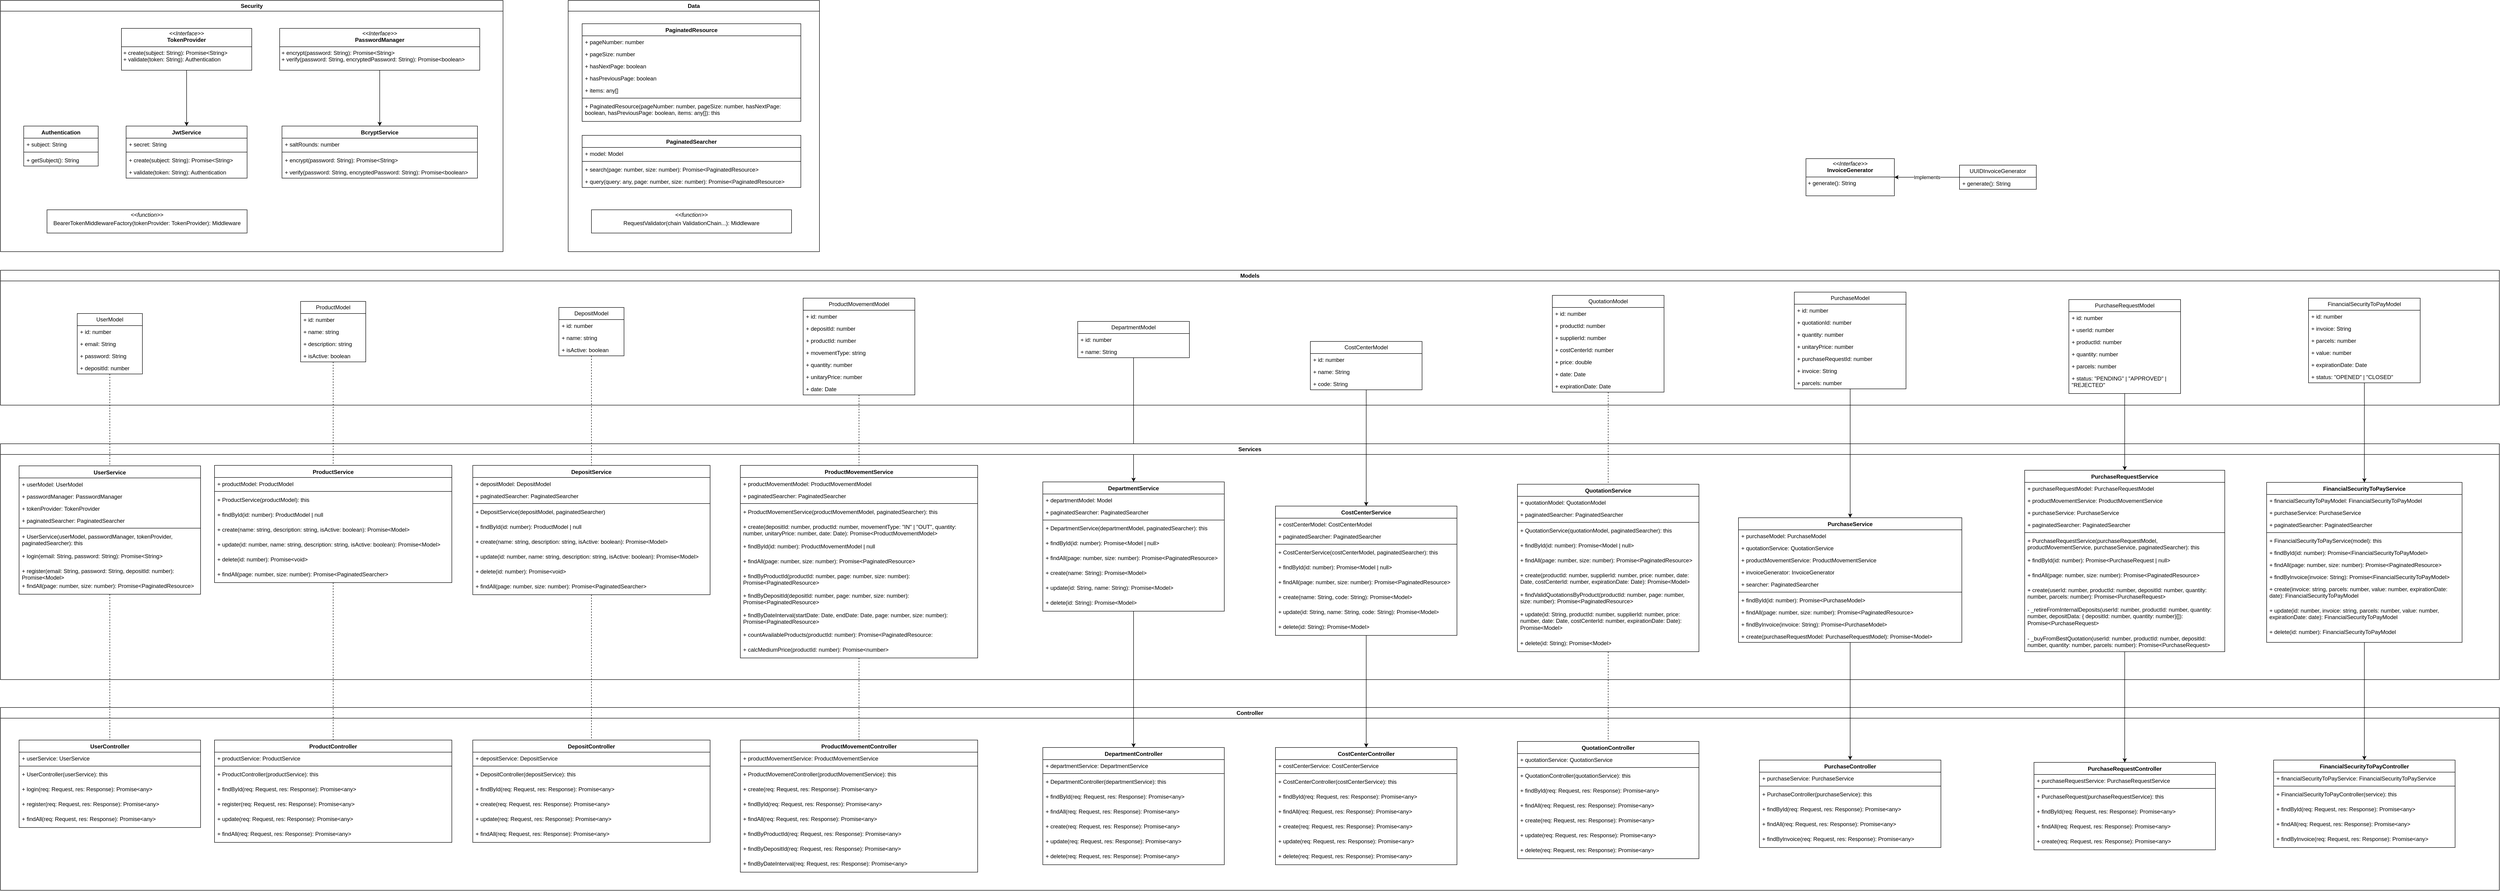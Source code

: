 <mxfile version="24.2.5" type="device">
  <diagram name="Class Diagram" id="CEjLjqArny11XoYz8Cn6">
    <mxGraphModel dx="733" dy="414" grid="1" gridSize="10" guides="1" tooltips="1" connect="1" arrows="1" fold="1" page="1" pageScale="1" pageWidth="850" pageHeight="1100" math="0" shadow="0">
      <root>
        <mxCell id="0" />
        <mxCell id="1" parent="0" />
        <mxCell id="fLMmhs6oxU9pIg5j37gX-44" value="" style="group" parent="1" vertex="1" connectable="0">
          <mxGeometry x="60" y="50" width="1080" height="540" as="geometry" />
        </mxCell>
        <mxCell id="fLMmhs6oxU9pIg5j37gX-5" value="Authentication" style="swimlane;fontStyle=1;align=center;verticalAlign=top;childLayout=stackLayout;horizontal=1;startSize=26;horizontalStack=0;resizeParent=1;resizeParentMax=0;resizeLast=0;collapsible=1;marginBottom=0;whiteSpace=wrap;html=1;" parent="fLMmhs6oxU9pIg5j37gX-44" vertex="1">
          <mxGeometry x="50" y="270" width="160" height="86" as="geometry" />
        </mxCell>
        <mxCell id="fLMmhs6oxU9pIg5j37gX-6" value="+ subject: String" style="text;strokeColor=none;fillColor=none;align=left;verticalAlign=top;spacingLeft=4;spacingRight=4;overflow=hidden;rotatable=0;points=[[0,0.5],[1,0.5]];portConstraint=eastwest;whiteSpace=wrap;html=1;" parent="fLMmhs6oxU9pIg5j37gX-5" vertex="1">
          <mxGeometry y="26" width="160" height="26" as="geometry" />
        </mxCell>
        <mxCell id="fLMmhs6oxU9pIg5j37gX-7" value="" style="line;strokeWidth=1;fillColor=none;align=left;verticalAlign=middle;spacingTop=-1;spacingLeft=3;spacingRight=3;rotatable=0;labelPosition=right;points=[];portConstraint=eastwest;strokeColor=inherit;" parent="fLMmhs6oxU9pIg5j37gX-5" vertex="1">
          <mxGeometry y="52" width="160" height="8" as="geometry" />
        </mxCell>
        <mxCell id="fLMmhs6oxU9pIg5j37gX-8" value="+ getSubject(): String" style="text;strokeColor=none;fillColor=none;align=left;verticalAlign=top;spacingLeft=4;spacingRight=4;overflow=hidden;rotatable=0;points=[[0,0.5],[1,0.5]];portConstraint=eastwest;whiteSpace=wrap;html=1;" parent="fLMmhs6oxU9pIg5j37gX-5" vertex="1">
          <mxGeometry y="60" width="160" height="26" as="geometry" />
        </mxCell>
        <mxCell id="fLMmhs6oxU9pIg5j37gX-19" style="edgeStyle=orthogonalEdgeStyle;rounded=0;orthogonalLoop=1;jettySize=auto;html=1;entryX=0.5;entryY=0;entryDx=0;entryDy=0;" parent="fLMmhs6oxU9pIg5j37gX-44" source="fLMmhs6oxU9pIg5j37gX-9" target="fLMmhs6oxU9pIg5j37gX-14" edge="1">
          <mxGeometry relative="1" as="geometry" />
        </mxCell>
        <mxCell id="fLMmhs6oxU9pIg5j37gX-9" value="&lt;p style=&quot;margin:0px;margin-top:4px;text-align:center;&quot;&gt;&lt;i&gt;&amp;lt;&amp;lt;Interface&amp;gt;&amp;gt;&lt;/i&gt;&lt;br&gt;&lt;b&gt;TokenProvider&lt;/b&gt;&lt;/p&gt;&lt;hr size=&quot;1&quot; style=&quot;border-style:solid;&quot;&gt;&lt;p style=&quot;margin:0px;margin-left:4px;&quot;&gt;+ create(subject: String): Promise&amp;lt;String&amp;gt;&lt;/p&gt;&lt;p style=&quot;margin:0px;margin-left:4px;&quot;&gt;+ validate(token: String): Authentication&lt;/p&gt;" style="verticalAlign=top;align=left;overflow=fill;html=1;whiteSpace=wrap;" parent="fLMmhs6oxU9pIg5j37gX-44" vertex="1">
          <mxGeometry x="260" y="60" width="280" height="90" as="geometry" />
        </mxCell>
        <mxCell id="fLMmhs6oxU9pIg5j37gX-14" value="JwtService" style="swimlane;fontStyle=1;align=center;verticalAlign=top;childLayout=stackLayout;horizontal=1;startSize=26;horizontalStack=0;resizeParent=1;resizeParentMax=0;resizeLast=0;collapsible=1;marginBottom=0;whiteSpace=wrap;html=1;" parent="fLMmhs6oxU9pIg5j37gX-44" vertex="1">
          <mxGeometry x="270" y="270" width="260" height="112" as="geometry" />
        </mxCell>
        <mxCell id="fLMmhs6oxU9pIg5j37gX-15" value="+ secret: String" style="text;strokeColor=none;fillColor=none;align=left;verticalAlign=top;spacingLeft=4;spacingRight=4;overflow=hidden;rotatable=0;points=[[0,0.5],[1,0.5]];portConstraint=eastwest;whiteSpace=wrap;html=1;" parent="fLMmhs6oxU9pIg5j37gX-14" vertex="1">
          <mxGeometry y="26" width="260" height="26" as="geometry" />
        </mxCell>
        <mxCell id="fLMmhs6oxU9pIg5j37gX-16" value="" style="line;strokeWidth=1;fillColor=none;align=left;verticalAlign=middle;spacingTop=-1;spacingLeft=3;spacingRight=3;rotatable=0;labelPosition=right;points=[];portConstraint=eastwest;strokeColor=inherit;" parent="fLMmhs6oxU9pIg5j37gX-14" vertex="1">
          <mxGeometry y="52" width="260" height="8" as="geometry" />
        </mxCell>
        <mxCell id="fLMmhs6oxU9pIg5j37gX-17" value="+ create(subject: String): Promise&amp;lt;String&amp;gt;" style="text;strokeColor=none;fillColor=none;align=left;verticalAlign=top;spacingLeft=4;spacingRight=4;overflow=hidden;rotatable=0;points=[[0,0.5],[1,0.5]];portConstraint=eastwest;whiteSpace=wrap;html=1;" parent="fLMmhs6oxU9pIg5j37gX-14" vertex="1">
          <mxGeometry y="60" width="260" height="26" as="geometry" />
        </mxCell>
        <mxCell id="fLMmhs6oxU9pIg5j37gX-18" value="+ validate(token: String): Authentication" style="text;strokeColor=none;fillColor=none;align=left;verticalAlign=top;spacingLeft=4;spacingRight=4;overflow=hidden;rotatable=0;points=[[0,0.5],[1,0.5]];portConstraint=eastwest;whiteSpace=wrap;html=1;" parent="fLMmhs6oxU9pIg5j37gX-14" vertex="1">
          <mxGeometry y="86" width="260" height="26" as="geometry" />
        </mxCell>
        <mxCell id="fLMmhs6oxU9pIg5j37gX-26" value="&lt;p style=&quot;margin:0px;margin-top:4px;text-align:center;&quot;&gt;&lt;i&gt;&amp;lt;&amp;lt;function&amp;gt;&amp;gt;&lt;/i&gt;&lt;/p&gt;&lt;p style=&quot;margin:0px;margin-top:4px;text-align:center;&quot;&gt;BearerTokenMiddlewareFactory(tokenProvider: TokenProvider): Middleware&lt;/p&gt;" style="verticalAlign=top;align=left;overflow=fill;html=1;whiteSpace=wrap;" parent="fLMmhs6oxU9pIg5j37gX-44" vertex="1">
          <mxGeometry x="100" y="450" width="430" height="50" as="geometry" />
        </mxCell>
        <mxCell id="fLMmhs6oxU9pIg5j37gX-34" style="edgeStyle=orthogonalEdgeStyle;rounded=0;orthogonalLoop=1;jettySize=auto;html=1;" parent="fLMmhs6oxU9pIg5j37gX-44" source="fLMmhs6oxU9pIg5j37gX-28" target="fLMmhs6oxU9pIg5j37gX-29" edge="1">
          <mxGeometry relative="1" as="geometry" />
        </mxCell>
        <mxCell id="fLMmhs6oxU9pIg5j37gX-28" value="&lt;p style=&quot;margin:0px;margin-top:4px;text-align:center;&quot;&gt;&lt;i&gt;&amp;lt;&amp;lt;Interface&amp;gt;&amp;gt;&lt;/i&gt;&lt;br&gt;&lt;b&gt;PasswordManager&lt;/b&gt;&lt;/p&gt;&lt;hr size=&quot;1&quot; style=&quot;border-style:solid;&quot;&gt;&lt;p style=&quot;margin:0px;margin-left:4px;&quot;&gt;+ encrypt(password: String): Promise&amp;lt;String&amp;gt;&lt;/p&gt;&lt;p style=&quot;margin:0px;margin-left:4px;&quot;&gt;+ verify(password: String, encryptedPassword: String): Promise&amp;lt;boolean&amp;gt;&lt;/p&gt;" style="verticalAlign=top;align=left;overflow=fill;html=1;whiteSpace=wrap;" parent="fLMmhs6oxU9pIg5j37gX-44" vertex="1">
          <mxGeometry x="600" y="60" width="430" height="90" as="geometry" />
        </mxCell>
        <mxCell id="fLMmhs6oxU9pIg5j37gX-29" value="BcryptService" style="swimlane;fontStyle=1;align=center;verticalAlign=top;childLayout=stackLayout;horizontal=1;startSize=26;horizontalStack=0;resizeParent=1;resizeParentMax=0;resizeLast=0;collapsible=1;marginBottom=0;whiteSpace=wrap;html=1;" parent="fLMmhs6oxU9pIg5j37gX-44" vertex="1">
          <mxGeometry x="605" y="270" width="420" height="112" as="geometry" />
        </mxCell>
        <mxCell id="fLMmhs6oxU9pIg5j37gX-30" value="+ saltRounds: number" style="text;strokeColor=none;fillColor=none;align=left;verticalAlign=top;spacingLeft=4;spacingRight=4;overflow=hidden;rotatable=0;points=[[0,0.5],[1,0.5]];portConstraint=eastwest;whiteSpace=wrap;html=1;" parent="fLMmhs6oxU9pIg5j37gX-29" vertex="1">
          <mxGeometry y="26" width="420" height="26" as="geometry" />
        </mxCell>
        <mxCell id="fLMmhs6oxU9pIg5j37gX-31" value="" style="line;strokeWidth=1;fillColor=none;align=left;verticalAlign=middle;spacingTop=-1;spacingLeft=3;spacingRight=3;rotatable=0;labelPosition=right;points=[];portConstraint=eastwest;strokeColor=inherit;" parent="fLMmhs6oxU9pIg5j37gX-29" vertex="1">
          <mxGeometry y="52" width="420" height="8" as="geometry" />
        </mxCell>
        <mxCell id="fLMmhs6oxU9pIg5j37gX-32" value="+ encrypt(password: String): Promise&amp;lt;String&amp;gt;" style="text;strokeColor=none;fillColor=none;align=left;verticalAlign=top;spacingLeft=4;spacingRight=4;overflow=hidden;rotatable=0;points=[[0,0.5],[1,0.5]];portConstraint=eastwest;whiteSpace=wrap;html=1;" parent="fLMmhs6oxU9pIg5j37gX-29" vertex="1">
          <mxGeometry y="60" width="420" height="26" as="geometry" />
        </mxCell>
        <mxCell id="fLMmhs6oxU9pIg5j37gX-33" value="+ verify(password: String, encryptedPassword: String): Promise&amp;lt;boolean&amp;gt;" style="text;strokeColor=none;fillColor=none;align=left;verticalAlign=top;spacingLeft=4;spacingRight=4;overflow=hidden;rotatable=0;points=[[0,0.5],[1,0.5]];portConstraint=eastwest;whiteSpace=wrap;html=1;" parent="fLMmhs6oxU9pIg5j37gX-29" vertex="1">
          <mxGeometry y="86" width="420" height="26" as="geometry" />
        </mxCell>
        <mxCell id="fLMmhs6oxU9pIg5j37gX-43" value="Security" style="swimlane;whiteSpace=wrap;html=1;" parent="fLMmhs6oxU9pIg5j37gX-44" vertex="1">
          <mxGeometry width="1080" height="540" as="geometry" />
        </mxCell>
        <mxCell id="fLMmhs6oxU9pIg5j37gX-88" value="Data" style="swimlane;whiteSpace=wrap;html=1;" parent="1" vertex="1">
          <mxGeometry x="1280" y="50" width="540" height="540" as="geometry" />
        </mxCell>
        <mxCell id="fLMmhs6oxU9pIg5j37gX-45" value="PaginatedResource" style="swimlane;fontStyle=1;align=center;verticalAlign=top;childLayout=stackLayout;horizontal=1;startSize=26;horizontalStack=0;resizeParent=1;resizeParentMax=0;resizeLast=0;collapsible=1;marginBottom=0;whiteSpace=wrap;html=1;" parent="fLMmhs6oxU9pIg5j37gX-88" vertex="1">
          <mxGeometry x="30" y="50" width="470" height="210" as="geometry" />
        </mxCell>
        <mxCell id="fLMmhs6oxU9pIg5j37gX-46" value="+ pageNumber: number" style="text;strokeColor=none;fillColor=none;align=left;verticalAlign=top;spacingLeft=4;spacingRight=4;overflow=hidden;rotatable=0;points=[[0,0.5],[1,0.5]];portConstraint=eastwest;whiteSpace=wrap;html=1;" parent="fLMmhs6oxU9pIg5j37gX-45" vertex="1">
          <mxGeometry y="26" width="470" height="26" as="geometry" />
        </mxCell>
        <mxCell id="fLMmhs6oxU9pIg5j37gX-50" value="+ pageSize: number" style="text;strokeColor=none;fillColor=none;align=left;verticalAlign=top;spacingLeft=4;spacingRight=4;overflow=hidden;rotatable=0;points=[[0,0.5],[1,0.5]];portConstraint=eastwest;whiteSpace=wrap;html=1;" parent="fLMmhs6oxU9pIg5j37gX-45" vertex="1">
          <mxGeometry y="52" width="470" height="26" as="geometry" />
        </mxCell>
        <mxCell id="fLMmhs6oxU9pIg5j37gX-51" value="+ hasNextPage: boolean" style="text;strokeColor=none;fillColor=none;align=left;verticalAlign=top;spacingLeft=4;spacingRight=4;overflow=hidden;rotatable=0;points=[[0,0.5],[1,0.5]];portConstraint=eastwest;whiteSpace=wrap;html=1;" parent="fLMmhs6oxU9pIg5j37gX-45" vertex="1">
          <mxGeometry y="78" width="470" height="26" as="geometry" />
        </mxCell>
        <mxCell id="fLMmhs6oxU9pIg5j37gX-52" value="+ hasPreviousPage: boolean" style="text;strokeColor=none;fillColor=none;align=left;verticalAlign=top;spacingLeft=4;spacingRight=4;overflow=hidden;rotatable=0;points=[[0,0.5],[1,0.5]];portConstraint=eastwest;whiteSpace=wrap;html=1;" parent="fLMmhs6oxU9pIg5j37gX-45" vertex="1">
          <mxGeometry y="104" width="470" height="26" as="geometry" />
        </mxCell>
        <mxCell id="fLMmhs6oxU9pIg5j37gX-53" value="+ items: any[]" style="text;strokeColor=none;fillColor=none;align=left;verticalAlign=top;spacingLeft=4;spacingRight=4;overflow=hidden;rotatable=0;points=[[0,0.5],[1,0.5]];portConstraint=eastwest;whiteSpace=wrap;html=1;" parent="fLMmhs6oxU9pIg5j37gX-45" vertex="1">
          <mxGeometry y="130" width="470" height="26" as="geometry" />
        </mxCell>
        <mxCell id="fLMmhs6oxU9pIg5j37gX-47" value="" style="line;strokeWidth=1;fillColor=none;align=left;verticalAlign=middle;spacingTop=-1;spacingLeft=3;spacingRight=3;rotatable=0;labelPosition=right;points=[];portConstraint=eastwest;strokeColor=inherit;" parent="fLMmhs6oxU9pIg5j37gX-45" vertex="1">
          <mxGeometry y="156" width="470" height="8" as="geometry" />
        </mxCell>
        <mxCell id="fLMmhs6oxU9pIg5j37gX-48" value="+ PaginatedResource(pageNumber: number, pageSize: number, hasNextPage: boolean, hasPreviousPage: boolean, items: any[]): this" style="text;strokeColor=none;fillColor=none;align=left;verticalAlign=top;spacingLeft=4;spacingRight=4;overflow=hidden;rotatable=0;points=[[0,0.5],[1,0.5]];portConstraint=eastwest;whiteSpace=wrap;html=1;" parent="fLMmhs6oxU9pIg5j37gX-45" vertex="1">
          <mxGeometry y="164" width="470" height="46" as="geometry" />
        </mxCell>
        <mxCell id="fLMmhs6oxU9pIg5j37gX-83" value="PaginatedSearcher" style="swimlane;fontStyle=1;align=center;verticalAlign=top;childLayout=stackLayout;horizontal=1;startSize=26;horizontalStack=0;resizeParent=1;resizeParentMax=0;resizeLast=0;collapsible=1;marginBottom=0;whiteSpace=wrap;html=1;" parent="fLMmhs6oxU9pIg5j37gX-88" vertex="1">
          <mxGeometry x="30" y="290" width="470" height="112" as="geometry" />
        </mxCell>
        <mxCell id="fLMmhs6oxU9pIg5j37gX-84" value="+ model: Model" style="text;strokeColor=none;fillColor=none;align=left;verticalAlign=top;spacingLeft=4;spacingRight=4;overflow=hidden;rotatable=0;points=[[0,0.5],[1,0.5]];portConstraint=eastwest;whiteSpace=wrap;html=1;" parent="fLMmhs6oxU9pIg5j37gX-83" vertex="1">
          <mxGeometry y="26" width="470" height="26" as="geometry" />
        </mxCell>
        <mxCell id="fLMmhs6oxU9pIg5j37gX-85" value="" style="line;strokeWidth=1;fillColor=none;align=left;verticalAlign=middle;spacingTop=-1;spacingLeft=3;spacingRight=3;rotatable=0;labelPosition=right;points=[];portConstraint=eastwest;strokeColor=inherit;" parent="fLMmhs6oxU9pIg5j37gX-83" vertex="1">
          <mxGeometry y="52" width="470" height="8" as="geometry" />
        </mxCell>
        <mxCell id="fLMmhs6oxU9pIg5j37gX-86" value="+ search(page: number, size: number): Promise&amp;lt;PaginatedResource&amp;gt;" style="text;strokeColor=none;fillColor=none;align=left;verticalAlign=top;spacingLeft=4;spacingRight=4;overflow=hidden;rotatable=0;points=[[0,0.5],[1,0.5]];portConstraint=eastwest;whiteSpace=wrap;html=1;" parent="fLMmhs6oxU9pIg5j37gX-83" vertex="1">
          <mxGeometry y="60" width="470" height="26" as="geometry" />
        </mxCell>
        <mxCell id="fLMmhs6oxU9pIg5j37gX-87" value="+ query(query: any, page: number, size: number): Promise&amp;lt;PaginatedResource&amp;gt;" style="text;strokeColor=none;fillColor=none;align=left;verticalAlign=top;spacingLeft=4;spacingRight=4;overflow=hidden;rotatable=0;points=[[0,0.5],[1,0.5]];portConstraint=eastwest;whiteSpace=wrap;html=1;" parent="fLMmhs6oxU9pIg5j37gX-83" vertex="1">
          <mxGeometry y="86" width="470" height="26" as="geometry" />
        </mxCell>
        <mxCell id="fLMmhs6oxU9pIg5j37gX-89" value="&lt;p style=&quot;margin:0px;margin-top:4px;text-align:center;&quot;&gt;&lt;i&gt;&amp;lt;&amp;lt;function&amp;gt;&amp;gt;&lt;/i&gt;&lt;/p&gt;&lt;p style=&quot;margin:0px;margin-top:4px;text-align:center;&quot;&gt;RequestValidator(chain ValidationChain...): Middleware&lt;/p&gt;" style="verticalAlign=top;align=left;overflow=fill;html=1;whiteSpace=wrap;" parent="fLMmhs6oxU9pIg5j37gX-88" vertex="1">
          <mxGeometry x="50" y="450" width="430" height="50" as="geometry" />
        </mxCell>
        <mxCell id="fLMmhs6oxU9pIg5j37gX-100" value="Models" style="swimlane;whiteSpace=wrap;html=1;" parent="1" vertex="1">
          <mxGeometry x="60" y="630" width="5370" height="290" as="geometry" />
        </mxCell>
        <mxCell id="fLMmhs6oxU9pIg5j37gX-101" value="UserModel" style="swimlane;fontStyle=0;childLayout=stackLayout;horizontal=1;startSize=26;fillColor=none;horizontalStack=0;resizeParent=1;resizeParentMax=0;resizeLast=0;collapsible=1;marginBottom=0;whiteSpace=wrap;html=1;" parent="fLMmhs6oxU9pIg5j37gX-100" vertex="1">
          <mxGeometry x="165" y="93" width="140" height="130" as="geometry" />
        </mxCell>
        <mxCell id="fLMmhs6oxU9pIg5j37gX-102" value="+ id: number" style="text;strokeColor=none;fillColor=none;align=left;verticalAlign=top;spacingLeft=4;spacingRight=4;overflow=hidden;rotatable=0;points=[[0,0.5],[1,0.5]];portConstraint=eastwest;whiteSpace=wrap;html=1;" parent="fLMmhs6oxU9pIg5j37gX-101" vertex="1">
          <mxGeometry y="26" width="140" height="26" as="geometry" />
        </mxCell>
        <mxCell id="fLMmhs6oxU9pIg5j37gX-103" value="+ email: String" style="text;strokeColor=none;fillColor=none;align=left;verticalAlign=top;spacingLeft=4;spacingRight=4;overflow=hidden;rotatable=0;points=[[0,0.5],[1,0.5]];portConstraint=eastwest;whiteSpace=wrap;html=1;" parent="fLMmhs6oxU9pIg5j37gX-101" vertex="1">
          <mxGeometry y="52" width="140" height="26" as="geometry" />
        </mxCell>
        <mxCell id="fLMmhs6oxU9pIg5j37gX-104" value="+ password: String" style="text;strokeColor=none;fillColor=none;align=left;verticalAlign=top;spacingLeft=4;spacingRight=4;overflow=hidden;rotatable=0;points=[[0,0.5],[1,0.5]];portConstraint=eastwest;whiteSpace=wrap;html=1;" parent="fLMmhs6oxU9pIg5j37gX-101" vertex="1">
          <mxGeometry y="78" width="140" height="26" as="geometry" />
        </mxCell>
        <mxCell id="VpDtDvV46lMGRpjxMcqZ-9" value="+ depositId: number" style="text;strokeColor=none;fillColor=none;align=left;verticalAlign=top;spacingLeft=4;spacingRight=4;overflow=hidden;rotatable=0;points=[[0,0.5],[1,0.5]];portConstraint=eastwest;whiteSpace=wrap;html=1;" parent="fLMmhs6oxU9pIg5j37gX-101" vertex="1">
          <mxGeometry y="104" width="140" height="26" as="geometry" />
        </mxCell>
        <mxCell id="fLMmhs6oxU9pIg5j37gX-122" value="ProductModel" style="swimlane;fontStyle=0;childLayout=stackLayout;horizontal=1;startSize=26;fillColor=none;horizontalStack=0;resizeParent=1;resizeParentMax=0;resizeLast=0;collapsible=1;marginBottom=0;whiteSpace=wrap;html=1;" parent="fLMmhs6oxU9pIg5j37gX-100" vertex="1">
          <mxGeometry x="645" y="67" width="140" height="130" as="geometry" />
        </mxCell>
        <mxCell id="fLMmhs6oxU9pIg5j37gX-123" value="+ id: number" style="text;strokeColor=none;fillColor=none;align=left;verticalAlign=top;spacingLeft=4;spacingRight=4;overflow=hidden;rotatable=0;points=[[0,0.5],[1,0.5]];portConstraint=eastwest;whiteSpace=wrap;html=1;" parent="fLMmhs6oxU9pIg5j37gX-122" vertex="1">
          <mxGeometry y="26" width="140" height="26" as="geometry" />
        </mxCell>
        <mxCell id="fLMmhs6oxU9pIg5j37gX-124" value="+ name: string" style="text;strokeColor=none;fillColor=none;align=left;verticalAlign=top;spacingLeft=4;spacingRight=4;overflow=hidden;rotatable=0;points=[[0,0.5],[1,0.5]];portConstraint=eastwest;whiteSpace=wrap;html=1;" parent="fLMmhs6oxU9pIg5j37gX-122" vertex="1">
          <mxGeometry y="52" width="140" height="26" as="geometry" />
        </mxCell>
        <mxCell id="fLMmhs6oxU9pIg5j37gX-125" value="+ description: string" style="text;strokeColor=none;fillColor=none;align=left;verticalAlign=top;spacingLeft=4;spacingRight=4;overflow=hidden;rotatable=0;points=[[0,0.5],[1,0.5]];portConstraint=eastwest;whiteSpace=wrap;html=1;" parent="fLMmhs6oxU9pIg5j37gX-122" vertex="1">
          <mxGeometry y="78" width="140" height="26" as="geometry" />
        </mxCell>
        <mxCell id="fLMmhs6oxU9pIg5j37gX-126" value="+ isActive: boolean" style="text;strokeColor=none;fillColor=none;align=left;verticalAlign=top;spacingLeft=4;spacingRight=4;overflow=hidden;rotatable=0;points=[[0,0.5],[1,0.5]];portConstraint=eastwest;whiteSpace=wrap;html=1;" parent="fLMmhs6oxU9pIg5j37gX-122" vertex="1">
          <mxGeometry y="104" width="140" height="26" as="geometry" />
        </mxCell>
        <mxCell id="fLMmhs6oxU9pIg5j37gX-157" value="DepositModel" style="swimlane;fontStyle=0;childLayout=stackLayout;horizontal=1;startSize=26;fillColor=none;horizontalStack=0;resizeParent=1;resizeParentMax=0;resizeLast=0;collapsible=1;marginBottom=0;whiteSpace=wrap;html=1;" parent="fLMmhs6oxU9pIg5j37gX-100" vertex="1">
          <mxGeometry x="1200" y="80" width="140" height="104" as="geometry" />
        </mxCell>
        <mxCell id="fLMmhs6oxU9pIg5j37gX-158" value="+ id: number" style="text;strokeColor=none;fillColor=none;align=left;verticalAlign=top;spacingLeft=4;spacingRight=4;overflow=hidden;rotatable=0;points=[[0,0.5],[1,0.5]];portConstraint=eastwest;whiteSpace=wrap;html=1;" parent="fLMmhs6oxU9pIg5j37gX-157" vertex="1">
          <mxGeometry y="26" width="140" height="26" as="geometry" />
        </mxCell>
        <mxCell id="fLMmhs6oxU9pIg5j37gX-159" value="+ name: string" style="text;strokeColor=none;fillColor=none;align=left;verticalAlign=top;spacingLeft=4;spacingRight=4;overflow=hidden;rotatable=0;points=[[0,0.5],[1,0.5]];portConstraint=eastwest;whiteSpace=wrap;html=1;" parent="fLMmhs6oxU9pIg5j37gX-157" vertex="1">
          <mxGeometry y="52" width="140" height="26" as="geometry" />
        </mxCell>
        <mxCell id="fLMmhs6oxU9pIg5j37gX-161" value="+ isActive: boolean" style="text;strokeColor=none;fillColor=none;align=left;verticalAlign=top;spacingLeft=4;spacingRight=4;overflow=hidden;rotatable=0;points=[[0,0.5],[1,0.5]];portConstraint=eastwest;whiteSpace=wrap;html=1;" parent="fLMmhs6oxU9pIg5j37gX-157" vertex="1">
          <mxGeometry y="78" width="140" height="26" as="geometry" />
        </mxCell>
        <mxCell id="fLMmhs6oxU9pIg5j37gX-195" value="ProductMovementModel" style="swimlane;fontStyle=0;childLayout=stackLayout;horizontal=1;startSize=26;fillColor=none;horizontalStack=0;resizeParent=1;resizeParentMax=0;resizeLast=0;collapsible=1;marginBottom=0;whiteSpace=wrap;html=1;" parent="fLMmhs6oxU9pIg5j37gX-100" vertex="1">
          <mxGeometry x="1725" y="60" width="240" height="208" as="geometry" />
        </mxCell>
        <mxCell id="fLMmhs6oxU9pIg5j37gX-196" value="+ id: number" style="text;strokeColor=none;fillColor=none;align=left;verticalAlign=top;spacingLeft=4;spacingRight=4;overflow=hidden;rotatable=0;points=[[0,0.5],[1,0.5]];portConstraint=eastwest;whiteSpace=wrap;html=1;" parent="fLMmhs6oxU9pIg5j37gX-195" vertex="1">
          <mxGeometry y="26" width="240" height="26" as="geometry" />
        </mxCell>
        <mxCell id="fLMmhs6oxU9pIg5j37gX-197" value="+ depositId: number" style="text;strokeColor=none;fillColor=none;align=left;verticalAlign=top;spacingLeft=4;spacingRight=4;overflow=hidden;rotatable=0;points=[[0,0.5],[1,0.5]];portConstraint=eastwest;whiteSpace=wrap;html=1;" parent="fLMmhs6oxU9pIg5j37gX-195" vertex="1">
          <mxGeometry y="52" width="240" height="26" as="geometry" />
        </mxCell>
        <mxCell id="fLMmhs6oxU9pIg5j37gX-198" value="+ productId: number" style="text;strokeColor=none;fillColor=none;align=left;verticalAlign=top;spacingLeft=4;spacingRight=4;overflow=hidden;rotatable=0;points=[[0,0.5],[1,0.5]];portConstraint=eastwest;whiteSpace=wrap;html=1;" parent="fLMmhs6oxU9pIg5j37gX-195" vertex="1">
          <mxGeometry y="78" width="240" height="26" as="geometry" />
        </mxCell>
        <mxCell id="fLMmhs6oxU9pIg5j37gX-199" value="+ movementType: string" style="text;strokeColor=none;fillColor=none;align=left;verticalAlign=top;spacingLeft=4;spacingRight=4;overflow=hidden;rotatable=0;points=[[0,0.5],[1,0.5]];portConstraint=eastwest;whiteSpace=wrap;html=1;" parent="fLMmhs6oxU9pIg5j37gX-195" vertex="1">
          <mxGeometry y="104" width="240" height="26" as="geometry" />
        </mxCell>
        <mxCell id="fLMmhs6oxU9pIg5j37gX-200" value="+ quantity: number" style="text;strokeColor=none;fillColor=none;align=left;verticalAlign=top;spacingLeft=4;spacingRight=4;overflow=hidden;rotatable=0;points=[[0,0.5],[1,0.5]];portConstraint=eastwest;whiteSpace=wrap;html=1;" parent="fLMmhs6oxU9pIg5j37gX-195" vertex="1">
          <mxGeometry y="130" width="240" height="26" as="geometry" />
        </mxCell>
        <mxCell id="fLMmhs6oxU9pIg5j37gX-201" value="+ unitaryPrice: number" style="text;strokeColor=none;fillColor=none;align=left;verticalAlign=top;spacingLeft=4;spacingRight=4;overflow=hidden;rotatable=0;points=[[0,0.5],[1,0.5]];portConstraint=eastwest;whiteSpace=wrap;html=1;" parent="fLMmhs6oxU9pIg5j37gX-195" vertex="1">
          <mxGeometry y="156" width="240" height="26" as="geometry" />
        </mxCell>
        <mxCell id="fLMmhs6oxU9pIg5j37gX-202" value="+ date: Date" style="text;strokeColor=none;fillColor=none;align=left;verticalAlign=top;spacingLeft=4;spacingRight=4;overflow=hidden;rotatable=0;points=[[0,0.5],[1,0.5]];portConstraint=eastwest;whiteSpace=wrap;html=1;" parent="fLMmhs6oxU9pIg5j37gX-195" vertex="1">
          <mxGeometry y="182" width="240" height="26" as="geometry" />
        </mxCell>
        <mxCell id="VpDtDvV46lMGRpjxMcqZ-10" value="DepartmentService" style="swimlane;fontStyle=1;align=center;verticalAlign=top;childLayout=stackLayout;horizontal=1;startSize=26;horizontalStack=0;resizeParent=1;resizeParentMax=0;resizeLast=0;collapsible=1;marginBottom=0;whiteSpace=wrap;html=1;" parent="fLMmhs6oxU9pIg5j37gX-100" vertex="1">
          <mxGeometry x="2240" y="455" width="390" height="278" as="geometry" />
        </mxCell>
        <mxCell id="VpDtDvV46lMGRpjxMcqZ-11" value="+ departmentModel: Model" style="text;strokeColor=none;fillColor=none;align=left;verticalAlign=top;spacingLeft=4;spacingRight=4;overflow=hidden;rotatable=0;points=[[0,0.5],[1,0.5]];portConstraint=eastwest;whiteSpace=wrap;html=1;" parent="VpDtDvV46lMGRpjxMcqZ-10" vertex="1">
          <mxGeometry y="26" width="390" height="26" as="geometry" />
        </mxCell>
        <mxCell id="VpDtDvV46lMGRpjxMcqZ-14" value="+ paginatedSearcher: PaginatedSearcher" style="text;strokeColor=none;fillColor=none;align=left;verticalAlign=top;spacingLeft=4;spacingRight=4;overflow=hidden;rotatable=0;points=[[0,0.5],[1,0.5]];portConstraint=eastwest;whiteSpace=wrap;html=1;" parent="VpDtDvV46lMGRpjxMcqZ-10" vertex="1">
          <mxGeometry y="52" width="390" height="26" as="geometry" />
        </mxCell>
        <mxCell id="VpDtDvV46lMGRpjxMcqZ-15" value="" style="line;strokeWidth=1;fillColor=none;align=left;verticalAlign=middle;spacingTop=-1;spacingLeft=3;spacingRight=3;rotatable=0;labelPosition=right;points=[];portConstraint=eastwest;strokeColor=inherit;" parent="VpDtDvV46lMGRpjxMcqZ-10" vertex="1">
          <mxGeometry y="78" width="390" height="8" as="geometry" />
        </mxCell>
        <mxCell id="VpDtDvV46lMGRpjxMcqZ-16" value="+ DepartmentService(departmentModel, paginatedSearcher): this" style="text;strokeColor=none;fillColor=none;align=left;verticalAlign=top;spacingLeft=4;spacingRight=4;overflow=hidden;rotatable=0;points=[[0,0.5],[1,0.5]];portConstraint=eastwest;whiteSpace=wrap;html=1;" parent="VpDtDvV46lMGRpjxMcqZ-10" vertex="1">
          <mxGeometry y="86" width="390" height="32" as="geometry" />
        </mxCell>
        <mxCell id="VpDtDvV46lMGRpjxMcqZ-17" value="+ findById(id: number): Promise&amp;lt;Model | null&amp;gt;" style="text;strokeColor=none;fillColor=none;align=left;verticalAlign=top;spacingLeft=4;spacingRight=4;overflow=hidden;rotatable=0;points=[[0,0.5],[1,0.5]];portConstraint=eastwest;whiteSpace=wrap;html=1;" parent="VpDtDvV46lMGRpjxMcqZ-10" vertex="1">
          <mxGeometry y="118" width="390" height="32" as="geometry" />
        </mxCell>
        <mxCell id="VpDtDvV46lMGRpjxMcqZ-19" value="+ findAll(page: number, size: number): Promise&amp;lt;PaginatedResource&amp;gt;" style="text;strokeColor=none;fillColor=none;align=left;verticalAlign=top;spacingLeft=4;spacingRight=4;overflow=hidden;rotatable=0;points=[[0,0.5],[1,0.5]];portConstraint=eastwest;whiteSpace=wrap;html=1;" parent="VpDtDvV46lMGRpjxMcqZ-10" vertex="1">
          <mxGeometry y="150" width="390" height="32" as="geometry" />
        </mxCell>
        <mxCell id="VpDtDvV46lMGRpjxMcqZ-20" value="+ create(name: String): Promise&amp;lt;Model&amp;gt;" style="text;strokeColor=none;fillColor=none;align=left;verticalAlign=top;spacingLeft=4;spacingRight=4;overflow=hidden;rotatable=0;points=[[0,0.5],[1,0.5]];portConstraint=eastwest;whiteSpace=wrap;html=1;" parent="VpDtDvV46lMGRpjxMcqZ-10" vertex="1">
          <mxGeometry y="182" width="390" height="32" as="geometry" />
        </mxCell>
        <mxCell id="VpDtDvV46lMGRpjxMcqZ-21" value="+ update(id: String, name: String): Promise&amp;lt;Model&amp;gt;" style="text;strokeColor=none;fillColor=none;align=left;verticalAlign=top;spacingLeft=4;spacingRight=4;overflow=hidden;rotatable=0;points=[[0,0.5],[1,0.5]];portConstraint=eastwest;whiteSpace=wrap;html=1;" parent="VpDtDvV46lMGRpjxMcqZ-10" vertex="1">
          <mxGeometry y="214" width="390" height="32" as="geometry" />
        </mxCell>
        <mxCell id="VpDtDvV46lMGRpjxMcqZ-22" value="+ delete(id: String): Promise&amp;lt;Model&amp;gt;" style="text;strokeColor=none;fillColor=none;align=left;verticalAlign=top;spacingLeft=4;spacingRight=4;overflow=hidden;rotatable=0;points=[[0,0.5],[1,0.5]];portConstraint=eastwest;whiteSpace=wrap;html=1;" parent="VpDtDvV46lMGRpjxMcqZ-10" vertex="1">
          <mxGeometry y="246" width="390" height="32" as="geometry" />
        </mxCell>
        <mxCell id="VpDtDvV46lMGRpjxMcqZ-43" style="edgeStyle=orthogonalEdgeStyle;rounded=0;orthogonalLoop=1;jettySize=auto;html=1;" parent="fLMmhs6oxU9pIg5j37gX-100" source="VpDtDvV46lMGRpjxMcqZ-1" target="VpDtDvV46lMGRpjxMcqZ-10" edge="1">
          <mxGeometry relative="1" as="geometry" />
        </mxCell>
        <mxCell id="VpDtDvV46lMGRpjxMcqZ-1" value="DepartmentModel" style="swimlane;fontStyle=0;childLayout=stackLayout;horizontal=1;startSize=26;fillColor=none;horizontalStack=0;resizeParent=1;resizeParentMax=0;resizeLast=0;collapsible=1;marginBottom=0;whiteSpace=wrap;html=1;" parent="fLMmhs6oxU9pIg5j37gX-100" vertex="1">
          <mxGeometry x="2315" y="110" width="240" height="78" as="geometry" />
        </mxCell>
        <mxCell id="VpDtDvV46lMGRpjxMcqZ-2" value="+ id: number" style="text;strokeColor=none;fillColor=none;align=left;verticalAlign=top;spacingLeft=4;spacingRight=4;overflow=hidden;rotatable=0;points=[[0,0.5],[1,0.5]];portConstraint=eastwest;whiteSpace=wrap;html=1;" parent="VpDtDvV46lMGRpjxMcqZ-1" vertex="1">
          <mxGeometry y="26" width="240" height="26" as="geometry" />
        </mxCell>
        <mxCell id="VpDtDvV46lMGRpjxMcqZ-3" value="+ name: String" style="text;strokeColor=none;fillColor=none;align=left;verticalAlign=top;spacingLeft=4;spacingRight=4;overflow=hidden;rotatable=0;points=[[0,0.5],[1,0.5]];portConstraint=eastwest;whiteSpace=wrap;html=1;" parent="VpDtDvV46lMGRpjxMcqZ-1" vertex="1">
          <mxGeometry y="52" width="240" height="26" as="geometry" />
        </mxCell>
        <mxCell id="VpDtDvV46lMGRpjxMcqZ-70" value="QuotationModel" style="swimlane;fontStyle=0;childLayout=stackLayout;horizontal=1;startSize=26;fillColor=none;horizontalStack=0;resizeParent=1;resizeParentMax=0;resizeLast=0;collapsible=1;marginBottom=0;whiteSpace=wrap;html=1;" parent="fLMmhs6oxU9pIg5j37gX-100" vertex="1">
          <mxGeometry x="3335" y="54" width="240" height="208" as="geometry" />
        </mxCell>
        <mxCell id="VpDtDvV46lMGRpjxMcqZ-71" value="+ id: number" style="text;strokeColor=none;fillColor=none;align=left;verticalAlign=top;spacingLeft=4;spacingRight=4;overflow=hidden;rotatable=0;points=[[0,0.5],[1,0.5]];portConstraint=eastwest;whiteSpace=wrap;html=1;" parent="VpDtDvV46lMGRpjxMcqZ-70" vertex="1">
          <mxGeometry y="26" width="240" height="26" as="geometry" />
        </mxCell>
        <mxCell id="VpDtDvV46lMGRpjxMcqZ-72" value="+ productId: number" style="text;strokeColor=none;fillColor=none;align=left;verticalAlign=top;spacingLeft=4;spacingRight=4;overflow=hidden;rotatable=0;points=[[0,0.5],[1,0.5]];portConstraint=eastwest;whiteSpace=wrap;html=1;" parent="VpDtDvV46lMGRpjxMcqZ-70" vertex="1">
          <mxGeometry y="52" width="240" height="26" as="geometry" />
        </mxCell>
        <mxCell id="VpDtDvV46lMGRpjxMcqZ-73" value="+ supplierId: number" style="text;strokeColor=none;fillColor=none;align=left;verticalAlign=top;spacingLeft=4;spacingRight=4;overflow=hidden;rotatable=0;points=[[0,0.5],[1,0.5]];portConstraint=eastwest;whiteSpace=wrap;html=1;" parent="VpDtDvV46lMGRpjxMcqZ-70" vertex="1">
          <mxGeometry y="78" width="240" height="26" as="geometry" />
        </mxCell>
        <mxCell id="VpDtDvV46lMGRpjxMcqZ-76" value="+ costCenterId: number" style="text;strokeColor=none;fillColor=none;align=left;verticalAlign=top;spacingLeft=4;spacingRight=4;overflow=hidden;rotatable=0;points=[[0,0.5],[1,0.5]];portConstraint=eastwest;whiteSpace=wrap;html=1;" parent="VpDtDvV46lMGRpjxMcqZ-70" vertex="1">
          <mxGeometry y="104" width="240" height="26" as="geometry" />
        </mxCell>
        <mxCell id="VpDtDvV46lMGRpjxMcqZ-74" value="+ price: double" style="text;strokeColor=none;fillColor=none;align=left;verticalAlign=top;spacingLeft=4;spacingRight=4;overflow=hidden;rotatable=0;points=[[0,0.5],[1,0.5]];portConstraint=eastwest;whiteSpace=wrap;html=1;" parent="VpDtDvV46lMGRpjxMcqZ-70" vertex="1">
          <mxGeometry y="130" width="240" height="26" as="geometry" />
        </mxCell>
        <mxCell id="VpDtDvV46lMGRpjxMcqZ-75" value="+ date: Date" style="text;strokeColor=none;fillColor=none;align=left;verticalAlign=top;spacingLeft=4;spacingRight=4;overflow=hidden;rotatable=0;points=[[0,0.5],[1,0.5]];portConstraint=eastwest;whiteSpace=wrap;html=1;" parent="VpDtDvV46lMGRpjxMcqZ-70" vertex="1">
          <mxGeometry y="156" width="240" height="26" as="geometry" />
        </mxCell>
        <mxCell id="VpDtDvV46lMGRpjxMcqZ-77" value="+ expirationDate: Date" style="text;strokeColor=none;fillColor=none;align=left;verticalAlign=top;spacingLeft=4;spacingRight=4;overflow=hidden;rotatable=0;points=[[0,0.5],[1,0.5]];portConstraint=eastwest;whiteSpace=wrap;html=1;" parent="VpDtDvV46lMGRpjxMcqZ-70" vertex="1">
          <mxGeometry y="182" width="240" height="26" as="geometry" />
        </mxCell>
        <mxCell id="VpDtDvV46lMGRpjxMcqZ-100" value="PurchaseModel" style="swimlane;fontStyle=0;childLayout=stackLayout;horizontal=1;startSize=26;fillColor=none;horizontalStack=0;resizeParent=1;resizeParentMax=0;resizeLast=0;collapsible=1;marginBottom=0;whiteSpace=wrap;html=1;" parent="fLMmhs6oxU9pIg5j37gX-100" vertex="1">
          <mxGeometry x="3855" y="47" width="240" height="208" as="geometry" />
        </mxCell>
        <mxCell id="VpDtDvV46lMGRpjxMcqZ-101" value="+ id: number" style="text;strokeColor=none;fillColor=none;align=left;verticalAlign=top;spacingLeft=4;spacingRight=4;overflow=hidden;rotatable=0;points=[[0,0.5],[1,0.5]];portConstraint=eastwest;whiteSpace=wrap;html=1;" parent="VpDtDvV46lMGRpjxMcqZ-100" vertex="1">
          <mxGeometry y="26" width="240" height="26" as="geometry" />
        </mxCell>
        <mxCell id="VpDtDvV46lMGRpjxMcqZ-102" value="+ quotationId: number" style="text;strokeColor=none;fillColor=none;align=left;verticalAlign=top;spacingLeft=4;spacingRight=4;overflow=hidden;rotatable=0;points=[[0,0.5],[1,0.5]];portConstraint=eastwest;whiteSpace=wrap;html=1;" parent="VpDtDvV46lMGRpjxMcqZ-100" vertex="1">
          <mxGeometry y="52" width="240" height="26" as="geometry" />
        </mxCell>
        <mxCell id="VpDtDvV46lMGRpjxMcqZ-103" value="+ quantity: number" style="text;strokeColor=none;fillColor=none;align=left;verticalAlign=top;spacingLeft=4;spacingRight=4;overflow=hidden;rotatable=0;points=[[0,0.5],[1,0.5]];portConstraint=eastwest;whiteSpace=wrap;html=1;" parent="VpDtDvV46lMGRpjxMcqZ-100" vertex="1">
          <mxGeometry y="78" width="240" height="26" as="geometry" />
        </mxCell>
        <mxCell id="VpDtDvV46lMGRpjxMcqZ-104" value="+ unitaryPrice: number" style="text;strokeColor=none;fillColor=none;align=left;verticalAlign=top;spacingLeft=4;spacingRight=4;overflow=hidden;rotatable=0;points=[[0,0.5],[1,0.5]];portConstraint=eastwest;whiteSpace=wrap;html=1;" parent="VpDtDvV46lMGRpjxMcqZ-100" vertex="1">
          <mxGeometry y="104" width="240" height="26" as="geometry" />
        </mxCell>
        <mxCell id="VpDtDvV46lMGRpjxMcqZ-134" value="+ purchaseRequestId: number" style="text;strokeColor=none;fillColor=none;align=left;verticalAlign=top;spacingLeft=4;spacingRight=4;overflow=hidden;rotatable=0;points=[[0,0.5],[1,0.5]];portConstraint=eastwest;whiteSpace=wrap;html=1;" parent="VpDtDvV46lMGRpjxMcqZ-100" vertex="1">
          <mxGeometry y="130" width="240" height="26" as="geometry" />
        </mxCell>
        <mxCell id="TzwoGXROkYAPexnYqHCg-52" value="+ invoice: String" style="text;strokeColor=none;fillColor=none;align=left;verticalAlign=top;spacingLeft=4;spacingRight=4;overflow=hidden;rotatable=0;points=[[0,0.5],[1,0.5]];portConstraint=eastwest;whiteSpace=wrap;html=1;" vertex="1" parent="VpDtDvV46lMGRpjxMcqZ-100">
          <mxGeometry y="156" width="240" height="26" as="geometry" />
        </mxCell>
        <mxCell id="TzwoGXROkYAPexnYqHCg-82" value="+ parcels: number" style="text;strokeColor=none;fillColor=none;align=left;verticalAlign=top;spacingLeft=4;spacingRight=4;overflow=hidden;rotatable=0;points=[[0,0.5],[1,0.5]];portConstraint=eastwest;whiteSpace=wrap;html=1;" vertex="1" parent="VpDtDvV46lMGRpjxMcqZ-100">
          <mxGeometry y="182" width="240" height="26" as="geometry" />
        </mxCell>
        <mxCell id="VpDtDvV46lMGRpjxMcqZ-127" value="PurchaseRequestModel" style="swimlane;fontStyle=0;childLayout=stackLayout;horizontal=1;startSize=26;fillColor=none;horizontalStack=0;resizeParent=1;resizeParentMax=0;resizeLast=0;collapsible=1;marginBottom=0;whiteSpace=wrap;html=1;" parent="fLMmhs6oxU9pIg5j37gX-100" vertex="1">
          <mxGeometry x="4445" y="63" width="240" height="202" as="geometry" />
        </mxCell>
        <mxCell id="VpDtDvV46lMGRpjxMcqZ-128" value="+ id: number" style="text;strokeColor=none;fillColor=none;align=left;verticalAlign=top;spacingLeft=4;spacingRight=4;overflow=hidden;rotatable=0;points=[[0,0.5],[1,0.5]];portConstraint=eastwest;whiteSpace=wrap;html=1;" parent="VpDtDvV46lMGRpjxMcqZ-127" vertex="1">
          <mxGeometry y="26" width="240" height="26" as="geometry" />
        </mxCell>
        <mxCell id="VpDtDvV46lMGRpjxMcqZ-130" value="+ userId: number" style="text;strokeColor=none;fillColor=none;align=left;verticalAlign=top;spacingLeft=4;spacingRight=4;overflow=hidden;rotatable=0;points=[[0,0.5],[1,0.5]];portConstraint=eastwest;whiteSpace=wrap;html=1;" parent="VpDtDvV46lMGRpjxMcqZ-127" vertex="1">
          <mxGeometry y="52" width="240" height="26" as="geometry" />
        </mxCell>
        <mxCell id="VpDtDvV46lMGRpjxMcqZ-135" value="+ productId: number" style="text;strokeColor=none;fillColor=none;align=left;verticalAlign=top;spacingLeft=4;spacingRight=4;overflow=hidden;rotatable=0;points=[[0,0.5],[1,0.5]];portConstraint=eastwest;whiteSpace=wrap;html=1;" parent="VpDtDvV46lMGRpjxMcqZ-127" vertex="1">
          <mxGeometry y="78" width="240" height="26" as="geometry" />
        </mxCell>
        <mxCell id="TzwoGXROkYAPexnYqHCg-81" value="+ quantity: number" style="text;strokeColor=none;fillColor=none;align=left;verticalAlign=top;spacingLeft=4;spacingRight=4;overflow=hidden;rotatable=0;points=[[0,0.5],[1,0.5]];portConstraint=eastwest;whiteSpace=wrap;html=1;" vertex="1" parent="VpDtDvV46lMGRpjxMcqZ-127">
          <mxGeometry y="104" width="240" height="26" as="geometry" />
        </mxCell>
        <mxCell id="VpDtDvV46lMGRpjxMcqZ-131" value="+ parcels: number" style="text;strokeColor=none;fillColor=none;align=left;verticalAlign=top;spacingLeft=4;spacingRight=4;overflow=hidden;rotatable=0;points=[[0,0.5],[1,0.5]];portConstraint=eastwest;whiteSpace=wrap;html=1;" parent="VpDtDvV46lMGRpjxMcqZ-127" vertex="1">
          <mxGeometry y="130" width="240" height="26" as="geometry" />
        </mxCell>
        <mxCell id="VpDtDvV46lMGRpjxMcqZ-136" value="+ status: &quot;PENDING&quot; | &quot;APPROVED&quot; | &quot;REJECTED&quot;" style="text;strokeColor=none;fillColor=none;align=left;verticalAlign=top;spacingLeft=4;spacingRight=4;overflow=hidden;rotatable=0;points=[[0,0.5],[1,0.5]];portConstraint=eastwest;whiteSpace=wrap;html=1;" parent="VpDtDvV46lMGRpjxMcqZ-127" vertex="1">
          <mxGeometry y="156" width="240" height="46" as="geometry" />
        </mxCell>
        <mxCell id="TzwoGXROkYAPexnYqHCg-29" value="FinancialSecurityToPayModel" style="swimlane;fontStyle=0;childLayout=stackLayout;horizontal=1;startSize=26;fillColor=none;horizontalStack=0;resizeParent=1;resizeParentMax=0;resizeLast=0;collapsible=1;marginBottom=0;whiteSpace=wrap;html=1;" vertex="1" parent="fLMmhs6oxU9pIg5j37gX-100">
          <mxGeometry x="4960" y="60" width="240" height="182" as="geometry" />
        </mxCell>
        <mxCell id="TzwoGXROkYAPexnYqHCg-30" value="+ id: number" style="text;strokeColor=none;fillColor=none;align=left;verticalAlign=top;spacingLeft=4;spacingRight=4;overflow=hidden;rotatable=0;points=[[0,0.5],[1,0.5]];portConstraint=eastwest;whiteSpace=wrap;html=1;" vertex="1" parent="TzwoGXROkYAPexnYqHCg-29">
          <mxGeometry y="26" width="240" height="26" as="geometry" />
        </mxCell>
        <mxCell id="TzwoGXROkYAPexnYqHCg-31" value="+ invoice: String" style="text;strokeColor=none;fillColor=none;align=left;verticalAlign=top;spacingLeft=4;spacingRight=4;overflow=hidden;rotatable=0;points=[[0,0.5],[1,0.5]];portConstraint=eastwest;whiteSpace=wrap;html=1;" vertex="1" parent="TzwoGXROkYAPexnYqHCg-29">
          <mxGeometry y="52" width="240" height="26" as="geometry" />
        </mxCell>
        <mxCell id="TzwoGXROkYAPexnYqHCg-32" value="+&amp;nbsp;parcels: number" style="text;strokeColor=none;fillColor=none;align=left;verticalAlign=top;spacingLeft=4;spacingRight=4;overflow=hidden;rotatable=0;points=[[0,0.5],[1,0.5]];portConstraint=eastwest;whiteSpace=wrap;html=1;" vertex="1" parent="TzwoGXROkYAPexnYqHCg-29">
          <mxGeometry y="78" width="240" height="26" as="geometry" />
        </mxCell>
        <mxCell id="TzwoGXROkYAPexnYqHCg-33" value="+ value: number" style="text;strokeColor=none;fillColor=none;align=left;verticalAlign=top;spacingLeft=4;spacingRight=4;overflow=hidden;rotatable=0;points=[[0,0.5],[1,0.5]];portConstraint=eastwest;whiteSpace=wrap;html=1;" vertex="1" parent="TzwoGXROkYAPexnYqHCg-29">
          <mxGeometry y="104" width="240" height="26" as="geometry" />
        </mxCell>
        <mxCell id="TzwoGXROkYAPexnYqHCg-34" value="+ expirationDate: Date" style="text;strokeColor=none;fillColor=none;align=left;verticalAlign=top;spacingLeft=4;spacingRight=4;overflow=hidden;rotatable=0;points=[[0,0.5],[1,0.5]];portConstraint=eastwest;whiteSpace=wrap;html=1;" vertex="1" parent="TzwoGXROkYAPexnYqHCg-29">
          <mxGeometry y="130" width="240" height="26" as="geometry" />
        </mxCell>
        <mxCell id="TzwoGXROkYAPexnYqHCg-36" value="+ status: &quot;OPENED&quot; | &quot;CLOSED&quot;" style="text;strokeColor=none;fillColor=none;align=left;verticalAlign=top;spacingLeft=4;spacingRight=4;overflow=hidden;rotatable=0;points=[[0,0.5],[1,0.5]];portConstraint=eastwest;whiteSpace=wrap;html=1;" vertex="1" parent="TzwoGXROkYAPexnYqHCg-29">
          <mxGeometry y="156" width="240" height="26" as="geometry" />
        </mxCell>
        <mxCell id="fLMmhs6oxU9pIg5j37gX-105" value="Services" style="swimlane;whiteSpace=wrap;html=1;" parent="1" vertex="1">
          <mxGeometry x="60" y="1003" width="5370" height="507" as="geometry" />
        </mxCell>
        <mxCell id="fLMmhs6oxU9pIg5j37gX-90" value="UserService" style="swimlane;fontStyle=1;align=center;verticalAlign=top;childLayout=stackLayout;horizontal=1;startSize=26;horizontalStack=0;resizeParent=1;resizeParentMax=0;resizeLast=0;collapsible=1;marginBottom=0;whiteSpace=wrap;html=1;" parent="fLMmhs6oxU9pIg5j37gX-105" vertex="1">
          <mxGeometry x="40" y="47.5" width="390" height="276" as="geometry" />
        </mxCell>
        <mxCell id="fLMmhs6oxU9pIg5j37gX-91" value="+ userModel: UserModel" style="text;strokeColor=none;fillColor=none;align=left;verticalAlign=top;spacingLeft=4;spacingRight=4;overflow=hidden;rotatable=0;points=[[0,0.5],[1,0.5]];portConstraint=eastwest;whiteSpace=wrap;html=1;" parent="fLMmhs6oxU9pIg5j37gX-90" vertex="1">
          <mxGeometry y="26" width="390" height="26" as="geometry" />
        </mxCell>
        <mxCell id="fLMmhs6oxU9pIg5j37gX-92" value="+ passwordManager: PasswordManager" style="text;strokeColor=none;fillColor=none;align=left;verticalAlign=top;spacingLeft=4;spacingRight=4;overflow=hidden;rotatable=0;points=[[0,0.5],[1,0.5]];portConstraint=eastwest;whiteSpace=wrap;html=1;" parent="fLMmhs6oxU9pIg5j37gX-90" vertex="1">
          <mxGeometry y="52" width="390" height="26" as="geometry" />
        </mxCell>
        <mxCell id="fLMmhs6oxU9pIg5j37gX-93" value="+ tokenProvider: TokenProvider" style="text;strokeColor=none;fillColor=none;align=left;verticalAlign=top;spacingLeft=4;spacingRight=4;overflow=hidden;rotatable=0;points=[[0,0.5],[1,0.5]];portConstraint=eastwest;whiteSpace=wrap;html=1;" parent="fLMmhs6oxU9pIg5j37gX-90" vertex="1">
          <mxGeometry y="78" width="390" height="26" as="geometry" />
        </mxCell>
        <mxCell id="fLMmhs6oxU9pIg5j37gX-94" value="+ paginatedSearcher: PaginatedSearcher" style="text;strokeColor=none;fillColor=none;align=left;verticalAlign=top;spacingLeft=4;spacingRight=4;overflow=hidden;rotatable=0;points=[[0,0.5],[1,0.5]];portConstraint=eastwest;whiteSpace=wrap;html=1;" parent="fLMmhs6oxU9pIg5j37gX-90" vertex="1">
          <mxGeometry y="104" width="390" height="26" as="geometry" />
        </mxCell>
        <mxCell id="fLMmhs6oxU9pIg5j37gX-96" value="" style="line;strokeWidth=1;fillColor=none;align=left;verticalAlign=middle;spacingTop=-1;spacingLeft=3;spacingRight=3;rotatable=0;labelPosition=right;points=[];portConstraint=eastwest;strokeColor=inherit;" parent="fLMmhs6oxU9pIg5j37gX-90" vertex="1">
          <mxGeometry y="130" width="390" height="8" as="geometry" />
        </mxCell>
        <mxCell id="fLMmhs6oxU9pIg5j37gX-138" value="+ UserService(userModel, passwordManager, tokenProvider, paginatedSearcher): this" style="text;strokeColor=none;fillColor=none;align=left;verticalAlign=top;spacingLeft=4;spacingRight=4;overflow=hidden;rotatable=0;points=[[0,0.5],[1,0.5]];portConstraint=eastwest;whiteSpace=wrap;html=1;" parent="fLMmhs6oxU9pIg5j37gX-90" vertex="1">
          <mxGeometry y="138" width="390" height="42" as="geometry" />
        </mxCell>
        <mxCell id="fLMmhs6oxU9pIg5j37gX-97" value="+ login(email: String, password: String): Promise&amp;lt;String&amp;gt;" style="text;strokeColor=none;fillColor=none;align=left;verticalAlign=top;spacingLeft=4;spacingRight=4;overflow=hidden;rotatable=0;points=[[0,0.5],[1,0.5]];portConstraint=eastwest;whiteSpace=wrap;html=1;" parent="fLMmhs6oxU9pIg5j37gX-90" vertex="1">
          <mxGeometry y="180" width="390" height="32" as="geometry" />
        </mxCell>
        <mxCell id="fLMmhs6oxU9pIg5j37gX-98" value="+ register(email: String, password: String, depositId: number): Promise&amp;lt;Model&amp;gt;" style="text;strokeColor=none;fillColor=none;align=left;verticalAlign=top;spacingLeft=4;spacingRight=4;overflow=hidden;rotatable=0;points=[[0,0.5],[1,0.5]];portConstraint=eastwest;whiteSpace=wrap;html=1;" parent="fLMmhs6oxU9pIg5j37gX-90" vertex="1">
          <mxGeometry y="212" width="390" height="32" as="geometry" />
        </mxCell>
        <mxCell id="fLMmhs6oxU9pIg5j37gX-99" value="+ findAll(page: number, size: number): Promise&amp;lt;PaginatedResource&amp;gt;" style="text;strokeColor=none;fillColor=none;align=left;verticalAlign=top;spacingLeft=4;spacingRight=4;overflow=hidden;rotatable=0;points=[[0,0.5],[1,0.5]];portConstraint=eastwest;whiteSpace=wrap;html=1;" parent="fLMmhs6oxU9pIg5j37gX-90" vertex="1">
          <mxGeometry y="244" width="390" height="32" as="geometry" />
        </mxCell>
        <mxCell id="fLMmhs6oxU9pIg5j37gX-127" value="ProductService" style="swimlane;fontStyle=1;align=center;verticalAlign=top;childLayout=stackLayout;horizontal=1;startSize=26;horizontalStack=0;resizeParent=1;resizeParentMax=0;resizeLast=0;collapsible=1;marginBottom=0;whiteSpace=wrap;html=1;" parent="fLMmhs6oxU9pIg5j37gX-105" vertex="1">
          <mxGeometry x="460" y="46.5" width="510" height="252" as="geometry" />
        </mxCell>
        <mxCell id="fLMmhs6oxU9pIg5j37gX-128" value="+ productModel: ProductModel" style="text;strokeColor=none;fillColor=none;align=left;verticalAlign=top;spacingLeft=4;spacingRight=4;overflow=hidden;rotatable=0;points=[[0,0.5],[1,0.5]];portConstraint=eastwest;whiteSpace=wrap;html=1;" parent="fLMmhs6oxU9pIg5j37gX-127" vertex="1">
          <mxGeometry y="26" width="510" height="26" as="geometry" />
        </mxCell>
        <mxCell id="fLMmhs6oxU9pIg5j37gX-132" value="" style="line;strokeWidth=1;fillColor=none;align=left;verticalAlign=middle;spacingTop=-1;spacingLeft=3;spacingRight=3;rotatable=0;labelPosition=right;points=[];portConstraint=eastwest;strokeColor=inherit;" parent="fLMmhs6oxU9pIg5j37gX-127" vertex="1">
          <mxGeometry y="52" width="510" height="8" as="geometry" />
        </mxCell>
        <mxCell id="fLMmhs6oxU9pIg5j37gX-139" value="+ ProductService(productModel): this" style="text;strokeColor=none;fillColor=none;align=left;verticalAlign=top;spacingLeft=4;spacingRight=4;overflow=hidden;rotatable=0;points=[[0,0.5],[1,0.5]];portConstraint=eastwest;whiteSpace=wrap;html=1;" parent="fLMmhs6oxU9pIg5j37gX-127" vertex="1">
          <mxGeometry y="60" width="510" height="32" as="geometry" />
        </mxCell>
        <mxCell id="fLMmhs6oxU9pIg5j37gX-133" value="+ findById(id: number): ProductModel | null" style="text;strokeColor=none;fillColor=none;align=left;verticalAlign=top;spacingLeft=4;spacingRight=4;overflow=hidden;rotatable=0;points=[[0,0.5],[1,0.5]];portConstraint=eastwest;whiteSpace=wrap;html=1;" parent="fLMmhs6oxU9pIg5j37gX-127" vertex="1">
          <mxGeometry y="92" width="510" height="32" as="geometry" />
        </mxCell>
        <mxCell id="fLMmhs6oxU9pIg5j37gX-134" value="+ create(name: string, description: string, isActive: boolean): Promise&amp;lt;Model&amp;gt;" style="text;strokeColor=none;fillColor=none;align=left;verticalAlign=top;spacingLeft=4;spacingRight=4;overflow=hidden;rotatable=0;points=[[0,0.5],[1,0.5]];portConstraint=eastwest;whiteSpace=wrap;html=1;" parent="fLMmhs6oxU9pIg5j37gX-127" vertex="1">
          <mxGeometry y="124" width="510" height="32" as="geometry" />
        </mxCell>
        <mxCell id="fLMmhs6oxU9pIg5j37gX-135" value="+ update(id: number, name: string, description: string, isActive: boolean): Promise&amp;lt;Model&amp;gt;&amp;nbsp;" style="text;strokeColor=none;fillColor=none;align=left;verticalAlign=top;spacingLeft=4;spacingRight=4;overflow=hidden;rotatable=0;points=[[0,0.5],[1,0.5]];portConstraint=eastwest;whiteSpace=wrap;html=1;" parent="fLMmhs6oxU9pIg5j37gX-127" vertex="1">
          <mxGeometry y="156" width="510" height="32" as="geometry" />
        </mxCell>
        <mxCell id="fLMmhs6oxU9pIg5j37gX-137" value="+ delete(id: number): Promise&amp;lt;void&amp;gt;&amp;nbsp;" style="text;strokeColor=none;fillColor=none;align=left;verticalAlign=top;spacingLeft=4;spacingRight=4;overflow=hidden;rotatable=0;points=[[0,0.5],[1,0.5]];portConstraint=eastwest;whiteSpace=wrap;html=1;" parent="fLMmhs6oxU9pIg5j37gX-127" vertex="1">
          <mxGeometry y="188" width="510" height="32" as="geometry" />
        </mxCell>
        <mxCell id="fLMmhs6oxU9pIg5j37gX-171" value="+ findAll(page: number, size: number): Promise&amp;lt;PaginatedSearcher&amp;gt;" style="text;strokeColor=none;fillColor=none;align=left;verticalAlign=top;spacingLeft=4;spacingRight=4;overflow=hidden;rotatable=0;points=[[0,0.5],[1,0.5]];portConstraint=eastwest;whiteSpace=wrap;html=1;" parent="fLMmhs6oxU9pIg5j37gX-127" vertex="1">
          <mxGeometry y="220" width="510" height="32" as="geometry" />
        </mxCell>
        <mxCell id="fLMmhs6oxU9pIg5j37gX-162" value="DepositService" style="swimlane;fontStyle=1;align=center;verticalAlign=top;childLayout=stackLayout;horizontal=1;startSize=26;horizontalStack=0;resizeParent=1;resizeParentMax=0;resizeLast=0;collapsible=1;marginBottom=0;whiteSpace=wrap;html=1;" parent="fLMmhs6oxU9pIg5j37gX-105" vertex="1">
          <mxGeometry x="1015" y="46.5" width="510" height="278" as="geometry" />
        </mxCell>
        <mxCell id="fLMmhs6oxU9pIg5j37gX-163" value="+ depositModel: DepositModel" style="text;strokeColor=none;fillColor=none;align=left;verticalAlign=top;spacingLeft=4;spacingRight=4;overflow=hidden;rotatable=0;points=[[0,0.5],[1,0.5]];portConstraint=eastwest;whiteSpace=wrap;html=1;" parent="fLMmhs6oxU9pIg5j37gX-162" vertex="1">
          <mxGeometry y="26" width="510" height="26" as="geometry" />
        </mxCell>
        <mxCell id="fLMmhs6oxU9pIg5j37gX-170" value="+ paginatedSearcher: PaginatedSearcher" style="text;strokeColor=none;fillColor=none;align=left;verticalAlign=top;spacingLeft=4;spacingRight=4;overflow=hidden;rotatable=0;points=[[0,0.5],[1,0.5]];portConstraint=eastwest;whiteSpace=wrap;html=1;" parent="fLMmhs6oxU9pIg5j37gX-162" vertex="1">
          <mxGeometry y="52" width="510" height="26" as="geometry" />
        </mxCell>
        <mxCell id="fLMmhs6oxU9pIg5j37gX-164" value="" style="line;strokeWidth=1;fillColor=none;align=left;verticalAlign=middle;spacingTop=-1;spacingLeft=3;spacingRight=3;rotatable=0;labelPosition=right;points=[];portConstraint=eastwest;strokeColor=inherit;" parent="fLMmhs6oxU9pIg5j37gX-162" vertex="1">
          <mxGeometry y="78" width="510" height="8" as="geometry" />
        </mxCell>
        <mxCell id="fLMmhs6oxU9pIg5j37gX-165" value="+ DepositService(depositModel, paginatedSearcher)" style="text;strokeColor=none;fillColor=none;align=left;verticalAlign=top;spacingLeft=4;spacingRight=4;overflow=hidden;rotatable=0;points=[[0,0.5],[1,0.5]];portConstraint=eastwest;whiteSpace=wrap;html=1;" parent="fLMmhs6oxU9pIg5j37gX-162" vertex="1">
          <mxGeometry y="86" width="510" height="32" as="geometry" />
        </mxCell>
        <mxCell id="fLMmhs6oxU9pIg5j37gX-166" value="+ findById(id: number): ProductModel | null" style="text;strokeColor=none;fillColor=none;align=left;verticalAlign=top;spacingLeft=4;spacingRight=4;overflow=hidden;rotatable=0;points=[[0,0.5],[1,0.5]];portConstraint=eastwest;whiteSpace=wrap;html=1;" parent="fLMmhs6oxU9pIg5j37gX-162" vertex="1">
          <mxGeometry y="118" width="510" height="32" as="geometry" />
        </mxCell>
        <mxCell id="fLMmhs6oxU9pIg5j37gX-167" value="+ create(name: string, description: string, isActive: boolean): Promise&amp;lt;Model&amp;gt;" style="text;strokeColor=none;fillColor=none;align=left;verticalAlign=top;spacingLeft=4;spacingRight=4;overflow=hidden;rotatable=0;points=[[0,0.5],[1,0.5]];portConstraint=eastwest;whiteSpace=wrap;html=1;" parent="fLMmhs6oxU9pIg5j37gX-162" vertex="1">
          <mxGeometry y="150" width="510" height="32" as="geometry" />
        </mxCell>
        <mxCell id="fLMmhs6oxU9pIg5j37gX-168" value="+ update(id: number, name: string, description: string, isActive: boolean): Promise&amp;lt;Model&amp;gt;&amp;nbsp;" style="text;strokeColor=none;fillColor=none;align=left;verticalAlign=top;spacingLeft=4;spacingRight=4;overflow=hidden;rotatable=0;points=[[0,0.5],[1,0.5]];portConstraint=eastwest;whiteSpace=wrap;html=1;" parent="fLMmhs6oxU9pIg5j37gX-162" vertex="1">
          <mxGeometry y="182" width="510" height="32" as="geometry" />
        </mxCell>
        <mxCell id="fLMmhs6oxU9pIg5j37gX-169" value="+ delete(id: number): Promise&amp;lt;void&amp;gt;&amp;nbsp;" style="text;strokeColor=none;fillColor=none;align=left;verticalAlign=top;spacingLeft=4;spacingRight=4;overflow=hidden;rotatable=0;points=[[0,0.5],[1,0.5]];portConstraint=eastwest;whiteSpace=wrap;html=1;" parent="fLMmhs6oxU9pIg5j37gX-162" vertex="1">
          <mxGeometry y="214" width="510" height="32" as="geometry" />
        </mxCell>
        <mxCell id="fLMmhs6oxU9pIg5j37gX-174" value="+ findAll(page: number, size: number): Promise&amp;lt;PaginatedSearcher&amp;gt;" style="text;strokeColor=none;fillColor=none;align=left;verticalAlign=top;spacingLeft=4;spacingRight=4;overflow=hidden;rotatable=0;points=[[0,0.5],[1,0.5]];portConstraint=eastwest;whiteSpace=wrap;html=1;" parent="fLMmhs6oxU9pIg5j37gX-162" vertex="1">
          <mxGeometry y="246" width="510" height="32" as="geometry" />
        </mxCell>
        <mxCell id="fLMmhs6oxU9pIg5j37gX-203" value="ProductMovementService" style="swimlane;fontStyle=1;align=center;verticalAlign=top;childLayout=stackLayout;horizontal=1;startSize=26;horizontalStack=0;resizeParent=1;resizeParentMax=0;resizeLast=0;collapsible=1;marginBottom=0;whiteSpace=wrap;html=1;" parent="fLMmhs6oxU9pIg5j37gX-105" vertex="1">
          <mxGeometry x="1590" y="46.5" width="510" height="414" as="geometry" />
        </mxCell>
        <mxCell id="fLMmhs6oxU9pIg5j37gX-204" value="+ productMovementModel: ProductMovementModel" style="text;strokeColor=none;fillColor=none;align=left;verticalAlign=top;spacingLeft=4;spacingRight=4;overflow=hidden;rotatable=0;points=[[0,0.5],[1,0.5]];portConstraint=eastwest;whiteSpace=wrap;html=1;" parent="fLMmhs6oxU9pIg5j37gX-203" vertex="1">
          <mxGeometry y="26" width="510" height="26" as="geometry" />
        </mxCell>
        <mxCell id="fLMmhs6oxU9pIg5j37gX-205" value="+ paginatedSearcher: PaginatedSearcher" style="text;strokeColor=none;fillColor=none;align=left;verticalAlign=top;spacingLeft=4;spacingRight=4;overflow=hidden;rotatable=0;points=[[0,0.5],[1,0.5]];portConstraint=eastwest;whiteSpace=wrap;html=1;" parent="fLMmhs6oxU9pIg5j37gX-203" vertex="1">
          <mxGeometry y="52" width="510" height="26" as="geometry" />
        </mxCell>
        <mxCell id="fLMmhs6oxU9pIg5j37gX-206" value="" style="line;strokeWidth=1;fillColor=none;align=left;verticalAlign=middle;spacingTop=-1;spacingLeft=3;spacingRight=3;rotatable=0;labelPosition=right;points=[];portConstraint=eastwest;strokeColor=inherit;" parent="fLMmhs6oxU9pIg5j37gX-203" vertex="1">
          <mxGeometry y="78" width="510" height="8" as="geometry" />
        </mxCell>
        <mxCell id="fLMmhs6oxU9pIg5j37gX-207" value="+ ProductMovementService(productMovementModel, paginatedSearcher): this" style="text;strokeColor=none;fillColor=none;align=left;verticalAlign=top;spacingLeft=4;spacingRight=4;overflow=hidden;rotatable=0;points=[[0,0.5],[1,0.5]];portConstraint=eastwest;whiteSpace=wrap;html=1;" parent="fLMmhs6oxU9pIg5j37gX-203" vertex="1">
          <mxGeometry y="86" width="510" height="32" as="geometry" />
        </mxCell>
        <mxCell id="fLMmhs6oxU9pIg5j37gX-209" value="+ create(depositId: number, productId: number, movementType: &quot;IN&quot; | &quot;OUT&quot;, quantity: number, unitaryPrice: number, date: Date): Promise&amp;lt;ProductMovementModel&amp;gt;" style="text;strokeColor=none;fillColor=none;align=left;verticalAlign=top;spacingLeft=4;spacingRight=4;overflow=hidden;rotatable=0;points=[[0,0.5],[1,0.5]];portConstraint=eastwest;whiteSpace=wrap;html=1;" parent="fLMmhs6oxU9pIg5j37gX-203" vertex="1">
          <mxGeometry y="118" width="510" height="42" as="geometry" />
        </mxCell>
        <mxCell id="fLMmhs6oxU9pIg5j37gX-208" value="+ findById(id: number): ProductMovementModel | null" style="text;strokeColor=none;fillColor=none;align=left;verticalAlign=top;spacingLeft=4;spacingRight=4;overflow=hidden;rotatable=0;points=[[0,0.5],[1,0.5]];portConstraint=eastwest;whiteSpace=wrap;html=1;" parent="fLMmhs6oxU9pIg5j37gX-203" vertex="1">
          <mxGeometry y="160" width="510" height="32" as="geometry" />
        </mxCell>
        <mxCell id="YwlA8bpm41kjBRWY-kJj-1" value="+ findAll(page: number, size: number): Promise&amp;lt;PaginatedResource&amp;gt;" style="text;strokeColor=none;fillColor=none;align=left;verticalAlign=top;spacingLeft=4;spacingRight=4;overflow=hidden;rotatable=0;points=[[0,0.5],[1,0.5]];portConstraint=eastwest;whiteSpace=wrap;html=1;" parent="fLMmhs6oxU9pIg5j37gX-203" vertex="1">
          <mxGeometry y="192" width="510" height="32" as="geometry" />
        </mxCell>
        <mxCell id="YwlA8bpm41kjBRWY-kJj-2" value="+ findByProductId(productId: number, page: number, size: number): Promise&amp;lt;PaginatedResource&amp;gt;" style="text;strokeColor=none;fillColor=none;align=left;verticalAlign=top;spacingLeft=4;spacingRight=4;overflow=hidden;rotatable=0;points=[[0,0.5],[1,0.5]];portConstraint=eastwest;whiteSpace=wrap;html=1;" parent="fLMmhs6oxU9pIg5j37gX-203" vertex="1">
          <mxGeometry y="224" width="510" height="42" as="geometry" />
        </mxCell>
        <mxCell id="YwlA8bpm41kjBRWY-kJj-3" value="+ findByDepositId(depositId: number, page: number, size: number): Promise&amp;lt;PaginatedResource&amp;gt;" style="text;strokeColor=none;fillColor=none;align=left;verticalAlign=top;spacingLeft=4;spacingRight=4;overflow=hidden;rotatable=0;points=[[0,0.5],[1,0.5]];portConstraint=eastwest;whiteSpace=wrap;html=1;" parent="fLMmhs6oxU9pIg5j37gX-203" vertex="1">
          <mxGeometry y="266" width="510" height="42" as="geometry" />
        </mxCell>
        <mxCell id="fLMmhs6oxU9pIg5j37gX-210" value="+ findByDateInterval(startDate: Date, endDate: Date, page: number, size: number): Promise&amp;lt;PaginatedResource&amp;gt;" style="text;strokeColor=none;fillColor=none;align=left;verticalAlign=top;spacingLeft=4;spacingRight=4;overflow=hidden;rotatable=0;points=[[0,0.5],[1,0.5]];portConstraint=eastwest;whiteSpace=wrap;html=1;" parent="fLMmhs6oxU9pIg5j37gX-203" vertex="1">
          <mxGeometry y="308" width="510" height="42" as="geometry" />
        </mxCell>
        <mxCell id="fLMmhs6oxU9pIg5j37gX-211" value="+ countAvailableProducts(productId: number): Promise&amp;lt;PaginatedResource:" style="text;strokeColor=none;fillColor=none;align=left;verticalAlign=top;spacingLeft=4;spacingRight=4;overflow=hidden;rotatable=0;points=[[0,0.5],[1,0.5]];portConstraint=eastwest;whiteSpace=wrap;html=1;" parent="fLMmhs6oxU9pIg5j37gX-203" vertex="1">
          <mxGeometry y="350" width="510" height="32" as="geometry" />
        </mxCell>
        <mxCell id="fLMmhs6oxU9pIg5j37gX-212" value="+ calcMediumPrice(productId: number): Promise&amp;lt;number&amp;gt;" style="text;strokeColor=none;fillColor=none;align=left;verticalAlign=top;spacingLeft=4;spacingRight=4;overflow=hidden;rotatable=0;points=[[0,0.5],[1,0.5]];portConstraint=eastwest;whiteSpace=wrap;html=1;" parent="fLMmhs6oxU9pIg5j37gX-203" vertex="1">
          <mxGeometry y="382" width="510" height="32" as="geometry" />
        </mxCell>
        <mxCell id="VpDtDvV46lMGRpjxMcqZ-78" value="QuotationService" style="swimlane;fontStyle=1;align=center;verticalAlign=top;childLayout=stackLayout;horizontal=1;startSize=26;horizontalStack=0;resizeParent=1;resizeParentMax=0;resizeLast=0;collapsible=1;marginBottom=0;whiteSpace=wrap;html=1;" parent="fLMmhs6oxU9pIg5j37gX-105" vertex="1">
          <mxGeometry x="3260" y="87" width="390" height="360" as="geometry" />
        </mxCell>
        <mxCell id="VpDtDvV46lMGRpjxMcqZ-79" value="+ quotationModel: QuotationModel" style="text;strokeColor=none;fillColor=none;align=left;verticalAlign=top;spacingLeft=4;spacingRight=4;overflow=hidden;rotatable=0;points=[[0,0.5],[1,0.5]];portConstraint=eastwest;whiteSpace=wrap;html=1;" parent="VpDtDvV46lMGRpjxMcqZ-78" vertex="1">
          <mxGeometry y="26" width="390" height="26" as="geometry" />
        </mxCell>
        <mxCell id="VpDtDvV46lMGRpjxMcqZ-80" value="+ paginatedSearcher: PaginatedSearcher" style="text;strokeColor=none;fillColor=none;align=left;verticalAlign=top;spacingLeft=4;spacingRight=4;overflow=hidden;rotatable=0;points=[[0,0.5],[1,0.5]];portConstraint=eastwest;whiteSpace=wrap;html=1;" parent="VpDtDvV46lMGRpjxMcqZ-78" vertex="1">
          <mxGeometry y="52" width="390" height="26" as="geometry" />
        </mxCell>
        <mxCell id="VpDtDvV46lMGRpjxMcqZ-81" value="" style="line;strokeWidth=1;fillColor=none;align=left;verticalAlign=middle;spacingTop=-1;spacingLeft=3;spacingRight=3;rotatable=0;labelPosition=right;points=[];portConstraint=eastwest;strokeColor=inherit;" parent="VpDtDvV46lMGRpjxMcqZ-78" vertex="1">
          <mxGeometry y="78" width="390" height="8" as="geometry" />
        </mxCell>
        <mxCell id="VpDtDvV46lMGRpjxMcqZ-82" value="+ QuotationService(quotationModel, paginatedSearcher): this" style="text;strokeColor=none;fillColor=none;align=left;verticalAlign=top;spacingLeft=4;spacingRight=4;overflow=hidden;rotatable=0;points=[[0,0.5],[1,0.5]];portConstraint=eastwest;whiteSpace=wrap;html=1;" parent="VpDtDvV46lMGRpjxMcqZ-78" vertex="1">
          <mxGeometry y="86" width="390" height="32" as="geometry" />
        </mxCell>
        <mxCell id="VpDtDvV46lMGRpjxMcqZ-83" value="+ findById(id: number): Promise&amp;lt;Model | null&amp;gt;" style="text;strokeColor=none;fillColor=none;align=left;verticalAlign=top;spacingLeft=4;spacingRight=4;overflow=hidden;rotatable=0;points=[[0,0.5],[1,0.5]];portConstraint=eastwest;whiteSpace=wrap;html=1;" parent="VpDtDvV46lMGRpjxMcqZ-78" vertex="1">
          <mxGeometry y="118" width="390" height="32" as="geometry" />
        </mxCell>
        <mxCell id="VpDtDvV46lMGRpjxMcqZ-84" value="+ findAll(page: number, size: number): Promise&amp;lt;PaginatedResource&amp;gt;" style="text;strokeColor=none;fillColor=none;align=left;verticalAlign=top;spacingLeft=4;spacingRight=4;overflow=hidden;rotatable=0;points=[[0,0.5],[1,0.5]];portConstraint=eastwest;whiteSpace=wrap;html=1;" parent="VpDtDvV46lMGRpjxMcqZ-78" vertex="1">
          <mxGeometry y="150" width="390" height="32" as="geometry" />
        </mxCell>
        <mxCell id="VpDtDvV46lMGRpjxMcqZ-85" value="+ create(productId: number, supplierId: number, price: number, date: Date, costCenterId: number, expirationDate: Date): Promise&amp;lt;Model&amp;gt;" style="text;strokeColor=none;fillColor=none;align=left;verticalAlign=top;spacingLeft=4;spacingRight=4;overflow=hidden;rotatable=0;points=[[0,0.5],[1,0.5]];portConstraint=eastwest;whiteSpace=wrap;html=1;" parent="VpDtDvV46lMGRpjxMcqZ-78" vertex="1">
          <mxGeometry y="182" width="390" height="42" as="geometry" />
        </mxCell>
        <mxCell id="VpDtDvV46lMGRpjxMcqZ-88" value="+ findValidQuotationsByProduct(productId: number, page: number, size: number): Promise&amp;lt;PaginatedResource&amp;gt;" style="text;strokeColor=none;fillColor=none;align=left;verticalAlign=top;spacingLeft=4;spacingRight=4;overflow=hidden;rotatable=0;points=[[0,0.5],[1,0.5]];portConstraint=eastwest;whiteSpace=wrap;html=1;" parent="VpDtDvV46lMGRpjxMcqZ-78" vertex="1">
          <mxGeometry y="224" width="390" height="42" as="geometry" />
        </mxCell>
        <mxCell id="VpDtDvV46lMGRpjxMcqZ-86" value="+ update(id: String, productId: number, supplierId: number, price: number, date: Date, costCenterId: number, expirationDate: Date): Promise&amp;lt;Model&amp;gt;" style="text;strokeColor=none;fillColor=none;align=left;verticalAlign=top;spacingLeft=4;spacingRight=4;overflow=hidden;rotatable=0;points=[[0,0.5],[1,0.5]];portConstraint=eastwest;whiteSpace=wrap;html=1;" parent="VpDtDvV46lMGRpjxMcqZ-78" vertex="1">
          <mxGeometry y="266" width="390" height="62" as="geometry" />
        </mxCell>
        <mxCell id="VpDtDvV46lMGRpjxMcqZ-87" value="+ delete(id: String): Promise&amp;lt;Model&amp;gt;" style="text;strokeColor=none;fillColor=none;align=left;verticalAlign=top;spacingLeft=4;spacingRight=4;overflow=hidden;rotatable=0;points=[[0,0.5],[1,0.5]];portConstraint=eastwest;whiteSpace=wrap;html=1;" parent="VpDtDvV46lMGRpjxMcqZ-78" vertex="1">
          <mxGeometry y="328" width="390" height="32" as="geometry" />
        </mxCell>
        <mxCell id="VpDtDvV46lMGRpjxMcqZ-120" value="PurchaseService" style="swimlane;fontStyle=1;align=center;verticalAlign=top;childLayout=stackLayout;horizontal=1;startSize=26;horizontalStack=0;resizeParent=1;resizeParentMax=0;resizeLast=0;collapsible=1;marginBottom=0;whiteSpace=wrap;html=1;" parent="fLMmhs6oxU9pIg5j37gX-105" vertex="1">
          <mxGeometry x="3735" y="159" width="480" height="268" as="geometry" />
        </mxCell>
        <mxCell id="VpDtDvV46lMGRpjxMcqZ-121" value="+ purchaseModel: PurchaseModel" style="text;strokeColor=none;fillColor=none;align=left;verticalAlign=top;spacingLeft=4;spacingRight=4;overflow=hidden;rotatable=0;points=[[0,0.5],[1,0.5]];portConstraint=eastwest;whiteSpace=wrap;html=1;" parent="VpDtDvV46lMGRpjxMcqZ-120" vertex="1">
          <mxGeometry y="26" width="480" height="26" as="geometry" />
        </mxCell>
        <mxCell id="TzwoGXROkYAPexnYqHCg-17" value="+ quotationService: QuotationService" style="text;strokeColor=none;fillColor=none;align=left;verticalAlign=top;spacingLeft=4;spacingRight=4;overflow=hidden;rotatable=0;points=[[0,0.5],[1,0.5]];portConstraint=eastwest;whiteSpace=wrap;html=1;" vertex="1" parent="VpDtDvV46lMGRpjxMcqZ-120">
          <mxGeometry y="52" width="480" height="26" as="geometry" />
        </mxCell>
        <mxCell id="TzwoGXROkYAPexnYqHCg-18" value="+ productMovementService: ProductMovementService" style="text;strokeColor=none;fillColor=none;align=left;verticalAlign=top;spacingLeft=4;spacingRight=4;overflow=hidden;rotatable=0;points=[[0,0.5],[1,0.5]];portConstraint=eastwest;whiteSpace=wrap;html=1;" vertex="1" parent="VpDtDvV46lMGRpjxMcqZ-120">
          <mxGeometry y="78" width="480" height="26" as="geometry" />
        </mxCell>
        <mxCell id="TzwoGXROkYAPexnYqHCg-73" value="+ invoiceGenerator: InvoiceGenerator" style="text;strokeColor=none;fillColor=none;align=left;verticalAlign=top;spacingLeft=4;spacingRight=4;overflow=hidden;rotatable=0;points=[[0,0.5],[1,0.5]];portConstraint=eastwest;whiteSpace=wrap;html=1;" vertex="1" parent="VpDtDvV46lMGRpjxMcqZ-120">
          <mxGeometry y="104" width="480" height="26" as="geometry" />
        </mxCell>
        <mxCell id="VpDtDvV46lMGRpjxMcqZ-126" value="+ searcher: PaginatedSearcher" style="text;strokeColor=none;fillColor=none;align=left;verticalAlign=top;spacingLeft=4;spacingRight=4;overflow=hidden;rotatable=0;points=[[0,0.5],[1,0.5]];portConstraint=eastwest;whiteSpace=wrap;html=1;" parent="VpDtDvV46lMGRpjxMcqZ-120" vertex="1">
          <mxGeometry y="130" width="480" height="26" as="geometry" />
        </mxCell>
        <mxCell id="VpDtDvV46lMGRpjxMcqZ-122" value="" style="line;strokeWidth=1;fillColor=none;align=left;verticalAlign=middle;spacingTop=-1;spacingLeft=3;spacingRight=3;rotatable=0;labelPosition=right;points=[];portConstraint=eastwest;strokeColor=inherit;" parent="VpDtDvV46lMGRpjxMcqZ-120" vertex="1">
          <mxGeometry y="156" width="480" height="8" as="geometry" />
        </mxCell>
        <mxCell id="VpDtDvV46lMGRpjxMcqZ-123" value="+ findById(id: number): Promise&amp;lt;PurchaseModel&amp;gt;" style="text;strokeColor=none;fillColor=none;align=left;verticalAlign=top;spacingLeft=4;spacingRight=4;overflow=hidden;rotatable=0;points=[[0,0.5],[1,0.5]];portConstraint=eastwest;whiteSpace=wrap;html=1;" parent="VpDtDvV46lMGRpjxMcqZ-120" vertex="1">
          <mxGeometry y="164" width="480" height="26" as="geometry" />
        </mxCell>
        <mxCell id="VpDtDvV46lMGRpjxMcqZ-124" value="+ findAll(page: number, size: number): Promise&amp;lt;PaginatedResource&amp;gt;" style="text;strokeColor=none;fillColor=none;align=left;verticalAlign=top;spacingLeft=4;spacingRight=4;overflow=hidden;rotatable=0;points=[[0,0.5],[1,0.5]];portConstraint=eastwest;whiteSpace=wrap;html=1;" parent="VpDtDvV46lMGRpjxMcqZ-120" vertex="1">
          <mxGeometry y="190" width="480" height="26" as="geometry" />
        </mxCell>
        <mxCell id="TzwoGXROkYAPexnYqHCg-75" value="+ findByInvoice(invoice: String): Promise&amp;lt;PurchaseModel&amp;gt;" style="text;strokeColor=none;fillColor=none;align=left;verticalAlign=top;spacingLeft=4;spacingRight=4;overflow=hidden;rotatable=0;points=[[0,0.5],[1,0.5]];portConstraint=eastwest;whiteSpace=wrap;html=1;" vertex="1" parent="VpDtDvV46lMGRpjxMcqZ-120">
          <mxGeometry y="216" width="480" height="26" as="geometry" />
        </mxCell>
        <mxCell id="VpDtDvV46lMGRpjxMcqZ-125" value="+ create(purchaseRequestModel: PurchaseRequestModel): Promise&amp;lt;Model&amp;gt;" style="text;strokeColor=none;fillColor=none;align=left;verticalAlign=top;spacingLeft=4;spacingRight=4;overflow=hidden;rotatable=0;points=[[0,0.5],[1,0.5]];portConstraint=eastwest;whiteSpace=wrap;html=1;" parent="VpDtDvV46lMGRpjxMcqZ-120" vertex="1">
          <mxGeometry y="242" width="480" height="26" as="geometry" />
        </mxCell>
        <mxCell id="VpDtDvV46lMGRpjxMcqZ-144" value="PurchaseRequestService" style="swimlane;fontStyle=1;align=center;verticalAlign=top;childLayout=stackLayout;horizontal=1;startSize=26;horizontalStack=0;resizeParent=1;resizeParentMax=0;resizeLast=0;collapsible=1;marginBottom=0;whiteSpace=wrap;html=1;" parent="fLMmhs6oxU9pIg5j37gX-105" vertex="1">
          <mxGeometry x="4350" y="57" width="430" height="390" as="geometry" />
        </mxCell>
        <mxCell id="VpDtDvV46lMGRpjxMcqZ-145" value="+ purchaseRequestModel: PurchaseRequestModel&lt;span style=&quot;white-space: pre;&quot;&gt;&#x9;&lt;/span&gt;" style="text;strokeColor=none;fillColor=none;align=left;verticalAlign=top;spacingLeft=4;spacingRight=4;overflow=hidden;rotatable=0;points=[[0,0.5],[1,0.5]];portConstraint=eastwest;whiteSpace=wrap;html=1;" parent="VpDtDvV46lMGRpjxMcqZ-144" vertex="1">
          <mxGeometry y="26" width="430" height="26" as="geometry" />
        </mxCell>
        <mxCell id="TzwoGXROkYAPexnYqHCg-1" value="+ productMovementService: ProductMovementService" style="text;strokeColor=none;fillColor=none;align=left;verticalAlign=top;spacingLeft=4;spacingRight=4;overflow=hidden;rotatable=0;points=[[0,0.5],[1,0.5]];portConstraint=eastwest;whiteSpace=wrap;html=1;" vertex="1" parent="VpDtDvV46lMGRpjxMcqZ-144">
          <mxGeometry y="52" width="430" height="26" as="geometry" />
        </mxCell>
        <mxCell id="TzwoGXROkYAPexnYqHCg-2" value="+ purchaseService: PurchaseService" style="text;strokeColor=none;fillColor=none;align=left;verticalAlign=top;spacingLeft=4;spacingRight=4;overflow=hidden;rotatable=0;points=[[0,0.5],[1,0.5]];portConstraint=eastwest;whiteSpace=wrap;html=1;" vertex="1" parent="VpDtDvV46lMGRpjxMcqZ-144">
          <mxGeometry y="78" width="430" height="26" as="geometry" />
        </mxCell>
        <mxCell id="VpDtDvV46lMGRpjxMcqZ-155" value="+ paginatedSearcher: PaginatedSearcher" style="text;strokeColor=none;fillColor=none;align=left;verticalAlign=top;spacingLeft=4;spacingRight=4;overflow=hidden;rotatable=0;points=[[0,0.5],[1,0.5]];portConstraint=eastwest;whiteSpace=wrap;html=1;" parent="VpDtDvV46lMGRpjxMcqZ-144" vertex="1">
          <mxGeometry y="104" width="430" height="26" as="geometry" />
        </mxCell>
        <mxCell id="VpDtDvV46lMGRpjxMcqZ-147" value="" style="line;strokeWidth=1;fillColor=none;align=left;verticalAlign=middle;spacingTop=-1;spacingLeft=3;spacingRight=3;rotatable=0;labelPosition=right;points=[];portConstraint=eastwest;strokeColor=inherit;" parent="VpDtDvV46lMGRpjxMcqZ-144" vertex="1">
          <mxGeometry y="130" width="430" height="8" as="geometry" />
        </mxCell>
        <mxCell id="VpDtDvV46lMGRpjxMcqZ-148" value="+ PurchaseRequestService(purchaseRequestModel, productMovementService, purchaseService, paginatedSearcher): this" style="text;strokeColor=none;fillColor=none;align=left;verticalAlign=top;spacingLeft=4;spacingRight=4;overflow=hidden;rotatable=0;points=[[0,0.5],[1,0.5]];portConstraint=eastwest;whiteSpace=wrap;html=1;" parent="VpDtDvV46lMGRpjxMcqZ-144" vertex="1">
          <mxGeometry y="138" width="430" height="42" as="geometry" />
        </mxCell>
        <mxCell id="VpDtDvV46lMGRpjxMcqZ-149" value="+ findById(id: number): Promise&amp;lt;PurchaseRequest | null&amp;gt;" style="text;strokeColor=none;fillColor=none;align=left;verticalAlign=top;spacingLeft=4;spacingRight=4;overflow=hidden;rotatable=0;points=[[0,0.5],[1,0.5]];portConstraint=eastwest;whiteSpace=wrap;html=1;" parent="VpDtDvV46lMGRpjxMcqZ-144" vertex="1">
          <mxGeometry y="180" width="430" height="32" as="geometry" />
        </mxCell>
        <mxCell id="VpDtDvV46lMGRpjxMcqZ-150" value="+ findAll(page: number, size: number): Promise&amp;lt;PaginatedResource&amp;gt;" style="text;strokeColor=none;fillColor=none;align=left;verticalAlign=top;spacingLeft=4;spacingRight=4;overflow=hidden;rotatable=0;points=[[0,0.5],[1,0.5]];portConstraint=eastwest;whiteSpace=wrap;html=1;" parent="VpDtDvV46lMGRpjxMcqZ-144" vertex="1">
          <mxGeometry y="212" width="430" height="32" as="geometry" />
        </mxCell>
        <mxCell id="VpDtDvV46lMGRpjxMcqZ-151" value="+ create(userId: number, productId: number, depositId: number, quantity: number, parcels: number): Promise&amp;lt;PurchaseRequest&amp;gt;" style="text;strokeColor=none;fillColor=none;align=left;verticalAlign=top;spacingLeft=4;spacingRight=4;overflow=hidden;rotatable=0;points=[[0,0.5],[1,0.5]];portConstraint=eastwest;whiteSpace=wrap;html=1;" parent="VpDtDvV46lMGRpjxMcqZ-144" vertex="1">
          <mxGeometry y="244" width="430" height="42" as="geometry" />
        </mxCell>
        <mxCell id="TzwoGXROkYAPexnYqHCg-14" value="- _retireFromInternalDeposits(userId: number, productId: number, quantity: number, depositData: { depositId: number, quantity: number}[]): Promise&amp;lt;PurchaseRequest&amp;gt;" style="text;strokeColor=none;fillColor=none;align=left;verticalAlign=top;spacingLeft=4;spacingRight=4;overflow=hidden;rotatable=0;points=[[0,0.5],[1,0.5]];portConstraint=eastwest;whiteSpace=wrap;html=1;" vertex="1" parent="VpDtDvV46lMGRpjxMcqZ-144">
          <mxGeometry y="286" width="430" height="62" as="geometry" />
        </mxCell>
        <mxCell id="TzwoGXROkYAPexnYqHCg-15" value="- _buyFromBestQuotation(userId: number, productId: number, depositId: number, quantity: number, parcels: number): Promise&amp;lt;PurchaseRequest&amp;gt;" style="text;strokeColor=none;fillColor=none;align=left;verticalAlign=top;spacingLeft=4;spacingRight=4;overflow=hidden;rotatable=0;points=[[0,0.5],[1,0.5]];portConstraint=eastwest;whiteSpace=wrap;html=1;" vertex="1" parent="VpDtDvV46lMGRpjxMcqZ-144">
          <mxGeometry y="348" width="430" height="42" as="geometry" />
        </mxCell>
        <mxCell id="TzwoGXROkYAPexnYqHCg-37" value="FinancialSecurityToPayService" style="swimlane;fontStyle=1;align=center;verticalAlign=top;childLayout=stackLayout;horizontal=1;startSize=26;horizontalStack=0;resizeParent=1;resizeParentMax=0;resizeLast=0;collapsible=1;marginBottom=0;whiteSpace=wrap;html=1;" vertex="1" parent="fLMmhs6oxU9pIg5j37gX-105">
          <mxGeometry x="4870" y="83" width="420" height="344" as="geometry" />
        </mxCell>
        <mxCell id="TzwoGXROkYAPexnYqHCg-38" value="+ financialSecurityToPayModel: FinancialSecurityToPayModel" style="text;strokeColor=none;fillColor=none;align=left;verticalAlign=top;spacingLeft=4;spacingRight=4;overflow=hidden;rotatable=0;points=[[0,0.5],[1,0.5]];portConstraint=eastwest;whiteSpace=wrap;html=1;" vertex="1" parent="TzwoGXROkYAPexnYqHCg-37">
          <mxGeometry y="26" width="420" height="26" as="geometry" />
        </mxCell>
        <mxCell id="TzwoGXROkYAPexnYqHCg-74" value="+ purchaseService: PurchaseService" style="text;strokeColor=none;fillColor=none;align=left;verticalAlign=top;spacingLeft=4;spacingRight=4;overflow=hidden;rotatable=0;points=[[0,0.5],[1,0.5]];portConstraint=eastwest;whiteSpace=wrap;html=1;" vertex="1" parent="TzwoGXROkYAPexnYqHCg-37">
          <mxGeometry y="52" width="420" height="26" as="geometry" />
        </mxCell>
        <mxCell id="TzwoGXROkYAPexnYqHCg-78" value="+ paginatedSearcher: PaginatedSearcher" style="text;strokeColor=none;fillColor=none;align=left;verticalAlign=top;spacingLeft=4;spacingRight=4;overflow=hidden;rotatable=0;points=[[0,0.5],[1,0.5]];portConstraint=eastwest;whiteSpace=wrap;html=1;" vertex="1" parent="TzwoGXROkYAPexnYqHCg-37">
          <mxGeometry y="78" width="420" height="26" as="geometry" />
        </mxCell>
        <mxCell id="TzwoGXROkYAPexnYqHCg-39" value="" style="line;strokeWidth=1;fillColor=none;align=left;verticalAlign=middle;spacingTop=-1;spacingLeft=3;spacingRight=3;rotatable=0;labelPosition=right;points=[];portConstraint=eastwest;strokeColor=inherit;" vertex="1" parent="TzwoGXROkYAPexnYqHCg-37">
          <mxGeometry y="104" width="420" height="8" as="geometry" />
        </mxCell>
        <mxCell id="TzwoGXROkYAPexnYqHCg-51" value="+&amp;nbsp;&lt;span style=&quot;text-align: center;&quot;&gt;FinancialSecurityToPayService(model): this&lt;/span&gt;" style="text;strokeColor=none;fillColor=none;align=left;verticalAlign=top;spacingLeft=4;spacingRight=4;overflow=hidden;rotatable=0;points=[[0,0.5],[1,0.5]];portConstraint=eastwest;whiteSpace=wrap;html=1;" vertex="1" parent="TzwoGXROkYAPexnYqHCg-37">
          <mxGeometry y="112" width="420" height="26" as="geometry" />
        </mxCell>
        <mxCell id="TzwoGXROkYAPexnYqHCg-40" value="+ findById(id: number): Promise&amp;lt;FinancialSecurityToPayModel&amp;gt;" style="text;strokeColor=none;fillColor=none;align=left;verticalAlign=top;spacingLeft=4;spacingRight=4;overflow=hidden;rotatable=0;points=[[0,0.5],[1,0.5]];portConstraint=eastwest;whiteSpace=wrap;html=1;" vertex="1" parent="TzwoGXROkYAPexnYqHCg-37">
          <mxGeometry y="138" width="420" height="26" as="geometry" />
        </mxCell>
        <mxCell id="TzwoGXROkYAPexnYqHCg-41" value="+ findAll(page: number, size: number): Promise&amp;lt;PaginatedResource&amp;gt;" style="text;strokeColor=none;fillColor=none;align=left;verticalAlign=top;spacingLeft=4;spacingRight=4;overflow=hidden;rotatable=0;points=[[0,0.5],[1,0.5]];portConstraint=eastwest;whiteSpace=wrap;html=1;" vertex="1" parent="TzwoGXROkYAPexnYqHCg-37">
          <mxGeometry y="164" width="420" height="26" as="geometry" />
        </mxCell>
        <mxCell id="TzwoGXROkYAPexnYqHCg-42" value="+ findByInvoice(invoice: String): Promise&amp;lt;FinancialSecurityToPayModel&amp;gt;" style="text;strokeColor=none;fillColor=none;align=left;verticalAlign=top;spacingLeft=4;spacingRight=4;overflow=hidden;rotatable=0;points=[[0,0.5],[1,0.5]];portConstraint=eastwest;whiteSpace=wrap;html=1;" vertex="1" parent="TzwoGXROkYAPexnYqHCg-37">
          <mxGeometry y="190" width="420" height="26" as="geometry" />
        </mxCell>
        <mxCell id="TzwoGXROkYAPexnYqHCg-77" value="+ create(invoice: string, parcels: number, value: number, expirationDate: date): FinancialSecurityToPayModel" style="text;strokeColor=none;fillColor=none;align=left;verticalAlign=top;spacingLeft=4;spacingRight=4;overflow=hidden;rotatable=0;points=[[0,0.5],[1,0.5]];portConstraint=eastwest;whiteSpace=wrap;html=1;" vertex="1" parent="TzwoGXROkYAPexnYqHCg-37">
          <mxGeometry y="216" width="420" height="46" as="geometry" />
        </mxCell>
        <mxCell id="TzwoGXROkYAPexnYqHCg-79" value="+ update(id: number, invoice: string, parcels: number, value: number, expirationDate: date): FinancialSecurityToPayModel" style="text;strokeColor=none;fillColor=none;align=left;verticalAlign=top;spacingLeft=4;spacingRight=4;overflow=hidden;rotatable=0;points=[[0,0.5],[1,0.5]];portConstraint=eastwest;whiteSpace=wrap;html=1;" vertex="1" parent="TzwoGXROkYAPexnYqHCg-37">
          <mxGeometry y="262" width="420" height="46" as="geometry" />
        </mxCell>
        <mxCell id="TzwoGXROkYAPexnYqHCg-80" value="+ delete(id: number): FinancialSecurityToPayModel" style="text;strokeColor=none;fillColor=none;align=left;verticalAlign=top;spacingLeft=4;spacingRight=4;overflow=hidden;rotatable=0;points=[[0,0.5],[1,0.5]];portConstraint=eastwest;whiteSpace=wrap;html=1;" vertex="1" parent="TzwoGXROkYAPexnYqHCg-37">
          <mxGeometry y="308" width="420" height="36" as="geometry" />
        </mxCell>
        <mxCell id="fLMmhs6oxU9pIg5j37gX-110" style="edgeStyle=orthogonalEdgeStyle;rounded=0;orthogonalLoop=1;jettySize=auto;html=1;endArrow=none;endFill=0;dashed=1;" parent="1" source="fLMmhs6oxU9pIg5j37gX-101" target="fLMmhs6oxU9pIg5j37gX-90" edge="1">
          <mxGeometry relative="1" as="geometry" />
        </mxCell>
        <mxCell id="fLMmhs6oxU9pIg5j37gX-111" value="Controller" style="swimlane;whiteSpace=wrap;html=1;" parent="1" vertex="1">
          <mxGeometry x="60" y="1570" width="5370" height="393" as="geometry" />
        </mxCell>
        <mxCell id="fLMmhs6oxU9pIg5j37gX-112" value="UserController" style="swimlane;fontStyle=1;align=center;verticalAlign=top;childLayout=stackLayout;horizontal=1;startSize=26;horizontalStack=0;resizeParent=1;resizeParentMax=0;resizeLast=0;collapsible=1;marginBottom=0;whiteSpace=wrap;html=1;" parent="fLMmhs6oxU9pIg5j37gX-111" vertex="1">
          <mxGeometry x="40" y="70" width="390" height="188" as="geometry" />
        </mxCell>
        <mxCell id="fLMmhs6oxU9pIg5j37gX-113" value="+ userService: UserService" style="text;strokeColor=none;fillColor=none;align=left;verticalAlign=top;spacingLeft=4;spacingRight=4;overflow=hidden;rotatable=0;points=[[0,0.5],[1,0.5]];portConstraint=eastwest;whiteSpace=wrap;html=1;" parent="fLMmhs6oxU9pIg5j37gX-112" vertex="1">
          <mxGeometry y="26" width="390" height="26" as="geometry" />
        </mxCell>
        <mxCell id="fLMmhs6oxU9pIg5j37gX-117" value="" style="line;strokeWidth=1;fillColor=none;align=left;verticalAlign=middle;spacingTop=-1;spacingLeft=3;spacingRight=3;rotatable=0;labelPosition=right;points=[];portConstraint=eastwest;strokeColor=inherit;" parent="fLMmhs6oxU9pIg5j37gX-112" vertex="1">
          <mxGeometry y="52" width="390" height="8" as="geometry" />
        </mxCell>
        <mxCell id="fLMmhs6oxU9pIg5j37gX-155" value="+ UserController(userService): this" style="text;strokeColor=none;fillColor=none;align=left;verticalAlign=top;spacingLeft=4;spacingRight=4;overflow=hidden;rotatable=0;points=[[0,0.5],[1,0.5]];portConstraint=eastwest;whiteSpace=wrap;html=1;" parent="fLMmhs6oxU9pIg5j37gX-112" vertex="1">
          <mxGeometry y="60" width="390" height="32" as="geometry" />
        </mxCell>
        <mxCell id="fLMmhs6oxU9pIg5j37gX-118" value="+ login(req: Request, res: Response): Promise&amp;lt;any&amp;gt;" style="text;strokeColor=none;fillColor=none;align=left;verticalAlign=top;spacingLeft=4;spacingRight=4;overflow=hidden;rotatable=0;points=[[0,0.5],[1,0.5]];portConstraint=eastwest;whiteSpace=wrap;html=1;" parent="fLMmhs6oxU9pIg5j37gX-112" vertex="1">
          <mxGeometry y="92" width="390" height="32" as="geometry" />
        </mxCell>
        <mxCell id="fLMmhs6oxU9pIg5j37gX-119" value="+ register(req: Request, res: Response): Promise&amp;lt;any&amp;gt;" style="text;strokeColor=none;fillColor=none;align=left;verticalAlign=top;spacingLeft=4;spacingRight=4;overflow=hidden;rotatable=0;points=[[0,0.5],[1,0.5]];portConstraint=eastwest;whiteSpace=wrap;html=1;" parent="fLMmhs6oxU9pIg5j37gX-112" vertex="1">
          <mxGeometry y="124" width="390" height="32" as="geometry" />
        </mxCell>
        <mxCell id="fLMmhs6oxU9pIg5j37gX-120" value="+ findAll(req: Request, res: Response): Promise&amp;lt;any&amp;gt;" style="text;strokeColor=none;fillColor=none;align=left;verticalAlign=top;spacingLeft=4;spacingRight=4;overflow=hidden;rotatable=0;points=[[0,0.5],[1,0.5]];portConstraint=eastwest;whiteSpace=wrap;html=1;" parent="fLMmhs6oxU9pIg5j37gX-112" vertex="1">
          <mxGeometry y="156" width="390" height="32" as="geometry" />
        </mxCell>
        <mxCell id="fLMmhs6oxU9pIg5j37gX-147" value="ProductController" style="swimlane;fontStyle=1;align=center;verticalAlign=top;childLayout=stackLayout;horizontal=1;startSize=26;horizontalStack=0;resizeParent=1;resizeParentMax=0;resizeLast=0;collapsible=1;marginBottom=0;whiteSpace=wrap;html=1;" parent="fLMmhs6oxU9pIg5j37gX-111" vertex="1">
          <mxGeometry x="460" y="70" width="510" height="220" as="geometry" />
        </mxCell>
        <mxCell id="fLMmhs6oxU9pIg5j37gX-148" value="+ productService: ProductService" style="text;strokeColor=none;fillColor=none;align=left;verticalAlign=top;spacingLeft=4;spacingRight=4;overflow=hidden;rotatable=0;points=[[0,0.5],[1,0.5]];portConstraint=eastwest;whiteSpace=wrap;html=1;" parent="fLMmhs6oxU9pIg5j37gX-147" vertex="1">
          <mxGeometry y="26" width="510" height="26" as="geometry" />
        </mxCell>
        <mxCell id="fLMmhs6oxU9pIg5j37gX-149" value="" style="line;strokeWidth=1;fillColor=none;align=left;verticalAlign=middle;spacingTop=-1;spacingLeft=3;spacingRight=3;rotatable=0;labelPosition=right;points=[];portConstraint=eastwest;strokeColor=inherit;" parent="fLMmhs6oxU9pIg5j37gX-147" vertex="1">
          <mxGeometry y="52" width="510" height="8" as="geometry" />
        </mxCell>
        <mxCell id="fLMmhs6oxU9pIg5j37gX-150" value="+ ProductController(productService): this" style="text;strokeColor=none;fillColor=none;align=left;verticalAlign=top;spacingLeft=4;spacingRight=4;overflow=hidden;rotatable=0;points=[[0,0.5],[1,0.5]];portConstraint=eastwest;whiteSpace=wrap;html=1;" parent="fLMmhs6oxU9pIg5j37gX-147" vertex="1">
          <mxGeometry y="60" width="510" height="32" as="geometry" />
        </mxCell>
        <mxCell id="fLMmhs6oxU9pIg5j37gX-151" value="+ findById(req: Request, res: Response): Promise&amp;lt;any&amp;gt;" style="text;strokeColor=none;fillColor=none;align=left;verticalAlign=top;spacingLeft=4;spacingRight=4;overflow=hidden;rotatable=0;points=[[0,0.5],[1,0.5]];portConstraint=eastwest;whiteSpace=wrap;html=1;" parent="fLMmhs6oxU9pIg5j37gX-147" vertex="1">
          <mxGeometry y="92" width="510" height="32" as="geometry" />
        </mxCell>
        <mxCell id="fLMmhs6oxU9pIg5j37gX-152" value="+ register(req: Request, res: Response): Promise&amp;lt;any&amp;gt;" style="text;strokeColor=none;fillColor=none;align=left;verticalAlign=top;spacingLeft=4;spacingRight=4;overflow=hidden;rotatable=0;points=[[0,0.5],[1,0.5]];portConstraint=eastwest;whiteSpace=wrap;html=1;" parent="fLMmhs6oxU9pIg5j37gX-147" vertex="1">
          <mxGeometry y="124" width="510" height="32" as="geometry" />
        </mxCell>
        <mxCell id="fLMmhs6oxU9pIg5j37gX-153" value="+ update(req: Request, res: Response): Promise&amp;lt;any&amp;gt;" style="text;strokeColor=none;fillColor=none;align=left;verticalAlign=top;spacingLeft=4;spacingRight=4;overflow=hidden;rotatable=0;points=[[0,0.5],[1,0.5]];portConstraint=eastwest;whiteSpace=wrap;html=1;" parent="fLMmhs6oxU9pIg5j37gX-147" vertex="1">
          <mxGeometry y="156" width="510" height="32" as="geometry" />
        </mxCell>
        <mxCell id="fLMmhs6oxU9pIg5j37gX-172" value="+ findAll(req: Request, res: Response): Promise&amp;lt;any&amp;gt;" style="text;strokeColor=none;fillColor=none;align=left;verticalAlign=top;spacingLeft=4;spacingRight=4;overflow=hidden;rotatable=0;points=[[0,0.5],[1,0.5]];portConstraint=eastwest;whiteSpace=wrap;html=1;" parent="fLMmhs6oxU9pIg5j37gX-147" vertex="1">
          <mxGeometry y="188" width="510" height="32" as="geometry" />
        </mxCell>
        <mxCell id="fLMmhs6oxU9pIg5j37gX-185" value="DepositController" style="swimlane;fontStyle=1;align=center;verticalAlign=top;childLayout=stackLayout;horizontal=1;startSize=26;horizontalStack=0;resizeParent=1;resizeParentMax=0;resizeLast=0;collapsible=1;marginBottom=0;whiteSpace=wrap;html=1;" parent="fLMmhs6oxU9pIg5j37gX-111" vertex="1">
          <mxGeometry x="1015" y="70" width="510" height="220" as="geometry" />
        </mxCell>
        <mxCell id="fLMmhs6oxU9pIg5j37gX-186" value="+ depositService: DepositService" style="text;strokeColor=none;fillColor=none;align=left;verticalAlign=top;spacingLeft=4;spacingRight=4;overflow=hidden;rotatable=0;points=[[0,0.5],[1,0.5]];portConstraint=eastwest;whiteSpace=wrap;html=1;" parent="fLMmhs6oxU9pIg5j37gX-185" vertex="1">
          <mxGeometry y="26" width="510" height="26" as="geometry" />
        </mxCell>
        <mxCell id="fLMmhs6oxU9pIg5j37gX-187" value="" style="line;strokeWidth=1;fillColor=none;align=left;verticalAlign=middle;spacingTop=-1;spacingLeft=3;spacingRight=3;rotatable=0;labelPosition=right;points=[];portConstraint=eastwest;strokeColor=inherit;" parent="fLMmhs6oxU9pIg5j37gX-185" vertex="1">
          <mxGeometry y="52" width="510" height="8" as="geometry" />
        </mxCell>
        <mxCell id="fLMmhs6oxU9pIg5j37gX-188" value="+ DepositController(depositService): this" style="text;strokeColor=none;fillColor=none;align=left;verticalAlign=top;spacingLeft=4;spacingRight=4;overflow=hidden;rotatable=0;points=[[0,0.5],[1,0.5]];portConstraint=eastwest;whiteSpace=wrap;html=1;" parent="fLMmhs6oxU9pIg5j37gX-185" vertex="1">
          <mxGeometry y="60" width="510" height="32" as="geometry" />
        </mxCell>
        <mxCell id="fLMmhs6oxU9pIg5j37gX-189" value="+ findById(req: Request, res: Response): Promise&amp;lt;any&amp;gt;" style="text;strokeColor=none;fillColor=none;align=left;verticalAlign=top;spacingLeft=4;spacingRight=4;overflow=hidden;rotatable=0;points=[[0,0.5],[1,0.5]];portConstraint=eastwest;whiteSpace=wrap;html=1;" parent="fLMmhs6oxU9pIg5j37gX-185" vertex="1">
          <mxGeometry y="92" width="510" height="32" as="geometry" />
        </mxCell>
        <mxCell id="fLMmhs6oxU9pIg5j37gX-190" value="+ create(req: Request, res: Response): Promise&amp;lt;any&amp;gt;" style="text;strokeColor=none;fillColor=none;align=left;verticalAlign=top;spacingLeft=4;spacingRight=4;overflow=hidden;rotatable=0;points=[[0,0.5],[1,0.5]];portConstraint=eastwest;whiteSpace=wrap;html=1;" parent="fLMmhs6oxU9pIg5j37gX-185" vertex="1">
          <mxGeometry y="124" width="510" height="32" as="geometry" />
        </mxCell>
        <mxCell id="fLMmhs6oxU9pIg5j37gX-191" value="+ update(req: Request, res: Response): Promise&amp;lt;any&amp;gt;" style="text;strokeColor=none;fillColor=none;align=left;verticalAlign=top;spacingLeft=4;spacingRight=4;overflow=hidden;rotatable=0;points=[[0,0.5],[1,0.5]];portConstraint=eastwest;whiteSpace=wrap;html=1;" parent="fLMmhs6oxU9pIg5j37gX-185" vertex="1">
          <mxGeometry y="156" width="510" height="32" as="geometry" />
        </mxCell>
        <mxCell id="fLMmhs6oxU9pIg5j37gX-192" value="+ findAll(req: Request, res: Response): Promise&amp;lt;any&amp;gt;" style="text;strokeColor=none;fillColor=none;align=left;verticalAlign=top;spacingLeft=4;spacingRight=4;overflow=hidden;rotatable=0;points=[[0,0.5],[1,0.5]];portConstraint=eastwest;whiteSpace=wrap;html=1;" parent="fLMmhs6oxU9pIg5j37gX-185" vertex="1">
          <mxGeometry y="188" width="510" height="32" as="geometry" />
        </mxCell>
        <mxCell id="YwlA8bpm41kjBRWY-kJj-5" value="ProductMovementController" style="swimlane;fontStyle=1;align=center;verticalAlign=top;childLayout=stackLayout;horizontal=1;startSize=26;horizontalStack=0;resizeParent=1;resizeParentMax=0;resizeLast=0;collapsible=1;marginBottom=0;whiteSpace=wrap;html=1;" parent="fLMmhs6oxU9pIg5j37gX-111" vertex="1">
          <mxGeometry x="1590" y="70" width="510" height="284" as="geometry" />
        </mxCell>
        <mxCell id="YwlA8bpm41kjBRWY-kJj-6" value="+ productMovementService: ProductMovementService" style="text;strokeColor=none;fillColor=none;align=left;verticalAlign=top;spacingLeft=4;spacingRight=4;overflow=hidden;rotatable=0;points=[[0,0.5],[1,0.5]];portConstraint=eastwest;whiteSpace=wrap;html=1;" parent="YwlA8bpm41kjBRWY-kJj-5" vertex="1">
          <mxGeometry y="26" width="510" height="26" as="geometry" />
        </mxCell>
        <mxCell id="YwlA8bpm41kjBRWY-kJj-8" value="" style="line;strokeWidth=1;fillColor=none;align=left;verticalAlign=middle;spacingTop=-1;spacingLeft=3;spacingRight=3;rotatable=0;labelPosition=right;points=[];portConstraint=eastwest;strokeColor=inherit;" parent="YwlA8bpm41kjBRWY-kJj-5" vertex="1">
          <mxGeometry y="52" width="510" height="8" as="geometry" />
        </mxCell>
        <mxCell id="YwlA8bpm41kjBRWY-kJj-9" value="+ ProductMovementController(productMovementService): this" style="text;strokeColor=none;fillColor=none;align=left;verticalAlign=top;spacingLeft=4;spacingRight=4;overflow=hidden;rotatable=0;points=[[0,0.5],[1,0.5]];portConstraint=eastwest;whiteSpace=wrap;html=1;" parent="YwlA8bpm41kjBRWY-kJj-5" vertex="1">
          <mxGeometry y="60" width="510" height="32" as="geometry" />
        </mxCell>
        <mxCell id="YwlA8bpm41kjBRWY-kJj-10" value="+ create(req: Request, res: Response): Promise&amp;lt;any&amp;gt;" style="text;strokeColor=none;fillColor=none;align=left;verticalAlign=top;spacingLeft=4;spacingRight=4;overflow=hidden;rotatable=0;points=[[0,0.5],[1,0.5]];portConstraint=eastwest;whiteSpace=wrap;html=1;" parent="YwlA8bpm41kjBRWY-kJj-5" vertex="1">
          <mxGeometry y="92" width="510" height="32" as="geometry" />
        </mxCell>
        <mxCell id="YwlA8bpm41kjBRWY-kJj-11" value="+ findById(req: Request, res: Response): Promise&amp;lt;any&amp;gt;" style="text;strokeColor=none;fillColor=none;align=left;verticalAlign=top;spacingLeft=4;spacingRight=4;overflow=hidden;rotatable=0;points=[[0,0.5],[1,0.5]];portConstraint=eastwest;whiteSpace=wrap;html=1;" parent="YwlA8bpm41kjBRWY-kJj-5" vertex="1">
          <mxGeometry y="124" width="510" height="32" as="geometry" />
        </mxCell>
        <mxCell id="YwlA8bpm41kjBRWY-kJj-12" value="+ findAll(req: Request, res: Response): Promise&amp;lt;any&amp;gt;" style="text;strokeColor=none;fillColor=none;align=left;verticalAlign=top;spacingLeft=4;spacingRight=4;overflow=hidden;rotatable=0;points=[[0,0.5],[1,0.5]];portConstraint=eastwest;whiteSpace=wrap;html=1;" parent="YwlA8bpm41kjBRWY-kJj-5" vertex="1">
          <mxGeometry y="156" width="510" height="32" as="geometry" />
        </mxCell>
        <mxCell id="YwlA8bpm41kjBRWY-kJj-13" value="+ findByProductId(req: Request, res: Response): Promise&amp;lt;any&amp;gt;&lt;div&gt;&lt;br&gt;&lt;/div&gt;" style="text;strokeColor=none;fillColor=none;align=left;verticalAlign=top;spacingLeft=4;spacingRight=4;overflow=hidden;rotatable=0;points=[[0,0.5],[1,0.5]];portConstraint=eastwest;whiteSpace=wrap;html=1;" parent="YwlA8bpm41kjBRWY-kJj-5" vertex="1">
          <mxGeometry y="188" width="510" height="32" as="geometry" />
        </mxCell>
        <mxCell id="YwlA8bpm41kjBRWY-kJj-14" value="+ findByDepositId(req: Request, res: Response): Promise&amp;lt;any&amp;gt;" style="text;strokeColor=none;fillColor=none;align=left;verticalAlign=top;spacingLeft=4;spacingRight=4;overflow=hidden;rotatable=0;points=[[0,0.5],[1,0.5]];portConstraint=eastwest;whiteSpace=wrap;html=1;" parent="YwlA8bpm41kjBRWY-kJj-5" vertex="1">
          <mxGeometry y="220" width="510" height="32" as="geometry" />
        </mxCell>
        <mxCell id="YwlA8bpm41kjBRWY-kJj-15" value="+ findByDateInterval(req: Request, res: Response): Promise&amp;lt;any&amp;gt;" style="text;strokeColor=none;fillColor=none;align=left;verticalAlign=top;spacingLeft=4;spacingRight=4;overflow=hidden;rotatable=0;points=[[0,0.5],[1,0.5]];portConstraint=eastwest;whiteSpace=wrap;html=1;" parent="YwlA8bpm41kjBRWY-kJj-5" vertex="1">
          <mxGeometry y="252" width="510" height="32" as="geometry" />
        </mxCell>
        <mxCell id="VpDtDvV46lMGRpjxMcqZ-59" value="CostCenterController" style="swimlane;fontStyle=1;align=center;verticalAlign=top;childLayout=stackLayout;horizontal=1;startSize=26;horizontalStack=0;resizeParent=1;resizeParentMax=0;resizeLast=0;collapsible=1;marginBottom=0;whiteSpace=wrap;html=1;" parent="fLMmhs6oxU9pIg5j37gX-111" vertex="1">
          <mxGeometry x="2740" y="86" width="390" height="252" as="geometry" />
        </mxCell>
        <mxCell id="VpDtDvV46lMGRpjxMcqZ-60" value="+ costCenterService: CostCenterService" style="text;strokeColor=none;fillColor=none;align=left;verticalAlign=top;spacingLeft=4;spacingRight=4;overflow=hidden;rotatable=0;points=[[0,0.5],[1,0.5]];portConstraint=eastwest;whiteSpace=wrap;html=1;" parent="VpDtDvV46lMGRpjxMcqZ-59" vertex="1">
          <mxGeometry y="26" width="390" height="26" as="geometry" />
        </mxCell>
        <mxCell id="VpDtDvV46lMGRpjxMcqZ-61" value="" style="line;strokeWidth=1;fillColor=none;align=left;verticalAlign=middle;spacingTop=-1;spacingLeft=3;spacingRight=3;rotatable=0;labelPosition=right;points=[];portConstraint=eastwest;strokeColor=inherit;" parent="VpDtDvV46lMGRpjxMcqZ-59" vertex="1">
          <mxGeometry y="52" width="390" height="8" as="geometry" />
        </mxCell>
        <mxCell id="VpDtDvV46lMGRpjxMcqZ-62" value="+ CostCenterController(costCenterService): this" style="text;strokeColor=none;fillColor=none;align=left;verticalAlign=top;spacingLeft=4;spacingRight=4;overflow=hidden;rotatable=0;points=[[0,0.5],[1,0.5]];portConstraint=eastwest;whiteSpace=wrap;html=1;" parent="VpDtDvV46lMGRpjxMcqZ-59" vertex="1">
          <mxGeometry y="60" width="390" height="32" as="geometry" />
        </mxCell>
        <mxCell id="VpDtDvV46lMGRpjxMcqZ-63" value="+ findById(req: Request, res: Response): Promise&amp;lt;any&amp;gt;" style="text;strokeColor=none;fillColor=none;align=left;verticalAlign=top;spacingLeft=4;spacingRight=4;overflow=hidden;rotatable=0;points=[[0,0.5],[1,0.5]];portConstraint=eastwest;whiteSpace=wrap;html=1;" parent="VpDtDvV46lMGRpjxMcqZ-59" vertex="1">
          <mxGeometry y="92" width="390" height="32" as="geometry" />
        </mxCell>
        <mxCell id="VpDtDvV46lMGRpjxMcqZ-64" value="+ findAll(req: Request, res: Response): Promise&amp;lt;any&amp;gt;" style="text;strokeColor=none;fillColor=none;align=left;verticalAlign=top;spacingLeft=4;spacingRight=4;overflow=hidden;rotatable=0;points=[[0,0.5],[1,0.5]];portConstraint=eastwest;whiteSpace=wrap;html=1;" parent="VpDtDvV46lMGRpjxMcqZ-59" vertex="1">
          <mxGeometry y="124" width="390" height="32" as="geometry" />
        </mxCell>
        <mxCell id="VpDtDvV46lMGRpjxMcqZ-65" value="+ create(req: Request, res: Response): Promise&amp;lt;any&amp;gt;" style="text;strokeColor=none;fillColor=none;align=left;verticalAlign=top;spacingLeft=4;spacingRight=4;overflow=hidden;rotatable=0;points=[[0,0.5],[1,0.5]];portConstraint=eastwest;whiteSpace=wrap;html=1;" parent="VpDtDvV46lMGRpjxMcqZ-59" vertex="1">
          <mxGeometry y="156" width="390" height="32" as="geometry" />
        </mxCell>
        <mxCell id="VpDtDvV46lMGRpjxMcqZ-66" value="+ update(req: Request, res: Response): Promise&amp;lt;any&amp;gt;" style="text;strokeColor=none;fillColor=none;align=left;verticalAlign=top;spacingLeft=4;spacingRight=4;overflow=hidden;rotatable=0;points=[[0,0.5],[1,0.5]];portConstraint=eastwest;whiteSpace=wrap;html=1;" parent="VpDtDvV46lMGRpjxMcqZ-59" vertex="1">
          <mxGeometry y="188" width="390" height="32" as="geometry" />
        </mxCell>
        <mxCell id="VpDtDvV46lMGRpjxMcqZ-67" value="+ delete(req: Request, res: Response): Promise&amp;lt;any&amp;gt;" style="text;strokeColor=none;fillColor=none;align=left;verticalAlign=top;spacingLeft=4;spacingRight=4;overflow=hidden;rotatable=0;points=[[0,0.5],[1,0.5]];portConstraint=eastwest;whiteSpace=wrap;html=1;" parent="VpDtDvV46lMGRpjxMcqZ-59" vertex="1">
          <mxGeometry y="220" width="390" height="32" as="geometry" />
        </mxCell>
        <mxCell id="VpDtDvV46lMGRpjxMcqZ-49" value="CostCenterService" style="swimlane;fontStyle=1;align=center;verticalAlign=top;childLayout=stackLayout;horizontal=1;startSize=26;horizontalStack=0;resizeParent=1;resizeParentMax=0;resizeLast=0;collapsible=1;marginBottom=0;whiteSpace=wrap;html=1;" parent="fLMmhs6oxU9pIg5j37gX-111" vertex="1">
          <mxGeometry x="2740" y="-433" width="390" height="278" as="geometry" />
        </mxCell>
        <mxCell id="VpDtDvV46lMGRpjxMcqZ-50" value="+ costCenterModel: CostCenterModel" style="text;strokeColor=none;fillColor=none;align=left;verticalAlign=top;spacingLeft=4;spacingRight=4;overflow=hidden;rotatable=0;points=[[0,0.5],[1,0.5]];portConstraint=eastwest;whiteSpace=wrap;html=1;" parent="VpDtDvV46lMGRpjxMcqZ-49" vertex="1">
          <mxGeometry y="26" width="390" height="26" as="geometry" />
        </mxCell>
        <mxCell id="VpDtDvV46lMGRpjxMcqZ-51" value="+ paginatedSearcher: PaginatedSearcher" style="text;strokeColor=none;fillColor=none;align=left;verticalAlign=top;spacingLeft=4;spacingRight=4;overflow=hidden;rotatable=0;points=[[0,0.5],[1,0.5]];portConstraint=eastwest;whiteSpace=wrap;html=1;" parent="VpDtDvV46lMGRpjxMcqZ-49" vertex="1">
          <mxGeometry y="52" width="390" height="26" as="geometry" />
        </mxCell>
        <mxCell id="VpDtDvV46lMGRpjxMcqZ-52" value="" style="line;strokeWidth=1;fillColor=none;align=left;verticalAlign=middle;spacingTop=-1;spacingLeft=3;spacingRight=3;rotatable=0;labelPosition=right;points=[];portConstraint=eastwest;strokeColor=inherit;" parent="VpDtDvV46lMGRpjxMcqZ-49" vertex="1">
          <mxGeometry y="78" width="390" height="8" as="geometry" />
        </mxCell>
        <mxCell id="VpDtDvV46lMGRpjxMcqZ-53" value="+ CostCenterService(costCenterModel, paginatedSearcher): this" style="text;strokeColor=none;fillColor=none;align=left;verticalAlign=top;spacingLeft=4;spacingRight=4;overflow=hidden;rotatable=0;points=[[0,0.5],[1,0.5]];portConstraint=eastwest;whiteSpace=wrap;html=1;" parent="VpDtDvV46lMGRpjxMcqZ-49" vertex="1">
          <mxGeometry y="86" width="390" height="32" as="geometry" />
        </mxCell>
        <mxCell id="VpDtDvV46lMGRpjxMcqZ-54" value="+ findById(id: number): Promise&amp;lt;Model | null&amp;gt;" style="text;strokeColor=none;fillColor=none;align=left;verticalAlign=top;spacingLeft=4;spacingRight=4;overflow=hidden;rotatable=0;points=[[0,0.5],[1,0.5]];portConstraint=eastwest;whiteSpace=wrap;html=1;" parent="VpDtDvV46lMGRpjxMcqZ-49" vertex="1">
          <mxGeometry y="118" width="390" height="32" as="geometry" />
        </mxCell>
        <mxCell id="VpDtDvV46lMGRpjxMcqZ-55" value="+ findAll(page: number, size: number): Promise&amp;lt;PaginatedResource&amp;gt;" style="text;strokeColor=none;fillColor=none;align=left;verticalAlign=top;spacingLeft=4;spacingRight=4;overflow=hidden;rotatable=0;points=[[0,0.5],[1,0.5]];portConstraint=eastwest;whiteSpace=wrap;html=1;" parent="VpDtDvV46lMGRpjxMcqZ-49" vertex="1">
          <mxGeometry y="150" width="390" height="32" as="geometry" />
        </mxCell>
        <mxCell id="VpDtDvV46lMGRpjxMcqZ-56" value="+ create(name: String, code: String): Promise&amp;lt;Model&amp;gt;" style="text;strokeColor=none;fillColor=none;align=left;verticalAlign=top;spacingLeft=4;spacingRight=4;overflow=hidden;rotatable=0;points=[[0,0.5],[1,0.5]];portConstraint=eastwest;whiteSpace=wrap;html=1;" parent="VpDtDvV46lMGRpjxMcqZ-49" vertex="1">
          <mxGeometry y="182" width="390" height="32" as="geometry" />
        </mxCell>
        <mxCell id="VpDtDvV46lMGRpjxMcqZ-57" value="+ update(id: String, name: String, code: String): Promise&amp;lt;Model&amp;gt;" style="text;strokeColor=none;fillColor=none;align=left;verticalAlign=top;spacingLeft=4;spacingRight=4;overflow=hidden;rotatable=0;points=[[0,0.5],[1,0.5]];portConstraint=eastwest;whiteSpace=wrap;html=1;" parent="VpDtDvV46lMGRpjxMcqZ-49" vertex="1">
          <mxGeometry y="214" width="390" height="32" as="geometry" />
        </mxCell>
        <mxCell id="VpDtDvV46lMGRpjxMcqZ-58" value="+ delete(id: String): Promise&amp;lt;Model&amp;gt;" style="text;strokeColor=none;fillColor=none;align=left;verticalAlign=top;spacingLeft=4;spacingRight=4;overflow=hidden;rotatable=0;points=[[0,0.5],[1,0.5]];portConstraint=eastwest;whiteSpace=wrap;html=1;" parent="VpDtDvV46lMGRpjxMcqZ-49" vertex="1">
          <mxGeometry y="246" width="390" height="32" as="geometry" />
        </mxCell>
        <mxCell id="VpDtDvV46lMGRpjxMcqZ-69" style="edgeStyle=orthogonalEdgeStyle;rounded=0;orthogonalLoop=1;jettySize=auto;html=1;entryX=0.5;entryY=0;entryDx=0;entryDy=0;" parent="fLMmhs6oxU9pIg5j37gX-111" source="VpDtDvV46lMGRpjxMcqZ-49" target="VpDtDvV46lMGRpjxMcqZ-59" edge="1">
          <mxGeometry relative="1" as="geometry" />
        </mxCell>
        <mxCell id="VpDtDvV46lMGRpjxMcqZ-45" value="CostCenterModel" style="swimlane;fontStyle=0;childLayout=stackLayout;horizontal=1;startSize=26;fillColor=none;horizontalStack=0;resizeParent=1;resizeParentMax=0;resizeLast=0;collapsible=1;marginBottom=0;whiteSpace=wrap;html=1;" parent="fLMmhs6oxU9pIg5j37gX-111" vertex="1">
          <mxGeometry x="2815" y="-787" width="240" height="104" as="geometry" />
        </mxCell>
        <mxCell id="VpDtDvV46lMGRpjxMcqZ-46" value="+ id: number" style="text;strokeColor=none;fillColor=none;align=left;verticalAlign=top;spacingLeft=4;spacingRight=4;overflow=hidden;rotatable=0;points=[[0,0.5],[1,0.5]];portConstraint=eastwest;whiteSpace=wrap;html=1;" parent="VpDtDvV46lMGRpjxMcqZ-45" vertex="1">
          <mxGeometry y="26" width="240" height="26" as="geometry" />
        </mxCell>
        <mxCell id="VpDtDvV46lMGRpjxMcqZ-47" value="+ name: String" style="text;strokeColor=none;fillColor=none;align=left;verticalAlign=top;spacingLeft=4;spacingRight=4;overflow=hidden;rotatable=0;points=[[0,0.5],[1,0.5]];portConstraint=eastwest;whiteSpace=wrap;html=1;" parent="VpDtDvV46lMGRpjxMcqZ-45" vertex="1">
          <mxGeometry y="52" width="240" height="26" as="geometry" />
        </mxCell>
        <mxCell id="VpDtDvV46lMGRpjxMcqZ-48" value="+ code: String" style="text;strokeColor=none;fillColor=none;align=left;verticalAlign=top;spacingLeft=4;spacingRight=4;overflow=hidden;rotatable=0;points=[[0,0.5],[1,0.5]];portConstraint=eastwest;whiteSpace=wrap;html=1;" parent="VpDtDvV46lMGRpjxMcqZ-45" vertex="1">
          <mxGeometry y="78" width="240" height="26" as="geometry" />
        </mxCell>
        <mxCell id="VpDtDvV46lMGRpjxMcqZ-68" style="edgeStyle=orthogonalEdgeStyle;rounded=0;orthogonalLoop=1;jettySize=auto;html=1;" parent="fLMmhs6oxU9pIg5j37gX-111" source="VpDtDvV46lMGRpjxMcqZ-45" target="VpDtDvV46lMGRpjxMcqZ-49" edge="1">
          <mxGeometry relative="1" as="geometry" />
        </mxCell>
        <mxCell id="VpDtDvV46lMGRpjxMcqZ-90" value="QuotationController" style="swimlane;fontStyle=1;align=center;verticalAlign=top;childLayout=stackLayout;horizontal=1;startSize=26;horizontalStack=0;resizeParent=1;resizeParentMax=0;resizeLast=0;collapsible=1;marginBottom=0;whiteSpace=wrap;html=1;" parent="fLMmhs6oxU9pIg5j37gX-111" vertex="1">
          <mxGeometry x="3260" y="73" width="390" height="252" as="geometry" />
        </mxCell>
        <mxCell id="VpDtDvV46lMGRpjxMcqZ-91" value="+ quotationService: QuotationService" style="text;strokeColor=none;fillColor=none;align=left;verticalAlign=top;spacingLeft=4;spacingRight=4;overflow=hidden;rotatable=0;points=[[0,0.5],[1,0.5]];portConstraint=eastwest;whiteSpace=wrap;html=1;" parent="VpDtDvV46lMGRpjxMcqZ-90" vertex="1">
          <mxGeometry y="26" width="390" height="26" as="geometry" />
        </mxCell>
        <mxCell id="VpDtDvV46lMGRpjxMcqZ-92" value="" style="line;strokeWidth=1;fillColor=none;align=left;verticalAlign=middle;spacingTop=-1;spacingLeft=3;spacingRight=3;rotatable=0;labelPosition=right;points=[];portConstraint=eastwest;strokeColor=inherit;" parent="VpDtDvV46lMGRpjxMcqZ-90" vertex="1">
          <mxGeometry y="52" width="390" height="8" as="geometry" />
        </mxCell>
        <mxCell id="VpDtDvV46lMGRpjxMcqZ-93" value="+ QuotationController(quotationService): this" style="text;strokeColor=none;fillColor=none;align=left;verticalAlign=top;spacingLeft=4;spacingRight=4;overflow=hidden;rotatable=0;points=[[0,0.5],[1,0.5]];portConstraint=eastwest;whiteSpace=wrap;html=1;" parent="VpDtDvV46lMGRpjxMcqZ-90" vertex="1">
          <mxGeometry y="60" width="390" height="32" as="geometry" />
        </mxCell>
        <mxCell id="VpDtDvV46lMGRpjxMcqZ-94" value="+ findById(req: Request, res: Response): Promise&amp;lt;any&amp;gt;" style="text;strokeColor=none;fillColor=none;align=left;verticalAlign=top;spacingLeft=4;spacingRight=4;overflow=hidden;rotatable=0;points=[[0,0.5],[1,0.5]];portConstraint=eastwest;whiteSpace=wrap;html=1;" parent="VpDtDvV46lMGRpjxMcqZ-90" vertex="1">
          <mxGeometry y="92" width="390" height="32" as="geometry" />
        </mxCell>
        <mxCell id="VpDtDvV46lMGRpjxMcqZ-95" value="+ findAll(req: Request, res: Response): Promise&amp;lt;any&amp;gt;" style="text;strokeColor=none;fillColor=none;align=left;verticalAlign=top;spacingLeft=4;spacingRight=4;overflow=hidden;rotatable=0;points=[[0,0.5],[1,0.5]];portConstraint=eastwest;whiteSpace=wrap;html=1;" parent="VpDtDvV46lMGRpjxMcqZ-90" vertex="1">
          <mxGeometry y="124" width="390" height="32" as="geometry" />
        </mxCell>
        <mxCell id="VpDtDvV46lMGRpjxMcqZ-96" value="+ create(req: Request, res: Response): Promise&amp;lt;any&amp;gt;" style="text;strokeColor=none;fillColor=none;align=left;verticalAlign=top;spacingLeft=4;spacingRight=4;overflow=hidden;rotatable=0;points=[[0,0.5],[1,0.5]];portConstraint=eastwest;whiteSpace=wrap;html=1;" parent="VpDtDvV46lMGRpjxMcqZ-90" vertex="1">
          <mxGeometry y="156" width="390" height="32" as="geometry" />
        </mxCell>
        <mxCell id="VpDtDvV46lMGRpjxMcqZ-97" value="+ update(req: Request, res: Response): Promise&amp;lt;any&amp;gt;" style="text;strokeColor=none;fillColor=none;align=left;verticalAlign=top;spacingLeft=4;spacingRight=4;overflow=hidden;rotatable=0;points=[[0,0.5],[1,0.5]];portConstraint=eastwest;whiteSpace=wrap;html=1;" parent="VpDtDvV46lMGRpjxMcqZ-90" vertex="1">
          <mxGeometry y="188" width="390" height="32" as="geometry" />
        </mxCell>
        <mxCell id="VpDtDvV46lMGRpjxMcqZ-98" value="+ delete(req: Request, res: Response): Promise&amp;lt;any&amp;gt;" style="text;strokeColor=none;fillColor=none;align=left;verticalAlign=top;spacingLeft=4;spacingRight=4;overflow=hidden;rotatable=0;points=[[0,0.5],[1,0.5]];portConstraint=eastwest;whiteSpace=wrap;html=1;" parent="VpDtDvV46lMGRpjxMcqZ-90" vertex="1">
          <mxGeometry y="220" width="390" height="32" as="geometry" />
        </mxCell>
        <mxCell id="TzwoGXROkYAPexnYqHCg-19" value="PurchaseController" style="swimlane;fontStyle=1;align=center;verticalAlign=top;childLayout=stackLayout;horizontal=1;startSize=26;horizontalStack=0;resizeParent=1;resizeParentMax=0;resizeLast=0;collapsible=1;marginBottom=0;whiteSpace=wrap;html=1;" vertex="1" parent="fLMmhs6oxU9pIg5j37gX-111">
          <mxGeometry x="3780" y="113" width="390" height="188" as="geometry" />
        </mxCell>
        <mxCell id="TzwoGXROkYAPexnYqHCg-20" value="+ purchaseService:&amp;nbsp;PurchaseService" style="text;strokeColor=none;fillColor=none;align=left;verticalAlign=top;spacingLeft=4;spacingRight=4;overflow=hidden;rotatable=0;points=[[0,0.5],[1,0.5]];portConstraint=eastwest;whiteSpace=wrap;html=1;" vertex="1" parent="TzwoGXROkYAPexnYqHCg-19">
          <mxGeometry y="26" width="390" height="26" as="geometry" />
        </mxCell>
        <mxCell id="TzwoGXROkYAPexnYqHCg-21" value="" style="line;strokeWidth=1;fillColor=none;align=left;verticalAlign=middle;spacingTop=-1;spacingLeft=3;spacingRight=3;rotatable=0;labelPosition=right;points=[];portConstraint=eastwest;strokeColor=inherit;" vertex="1" parent="TzwoGXROkYAPexnYqHCg-19">
          <mxGeometry y="52" width="390" height="8" as="geometry" />
        </mxCell>
        <mxCell id="TzwoGXROkYAPexnYqHCg-22" value="+&amp;nbsp;&lt;span style=&quot;text-align: center;&quot;&gt;PurchaseController&lt;/span&gt;(purchaseService): this" style="text;strokeColor=none;fillColor=none;align=left;verticalAlign=top;spacingLeft=4;spacingRight=4;overflow=hidden;rotatable=0;points=[[0,0.5],[1,0.5]];portConstraint=eastwest;whiteSpace=wrap;html=1;" vertex="1" parent="TzwoGXROkYAPexnYqHCg-19">
          <mxGeometry y="60" width="390" height="32" as="geometry" />
        </mxCell>
        <mxCell id="TzwoGXROkYAPexnYqHCg-23" value="+ findById(req: Request, res: Response): Promise&amp;lt;any&amp;gt;" style="text;strokeColor=none;fillColor=none;align=left;verticalAlign=top;spacingLeft=4;spacingRight=4;overflow=hidden;rotatable=0;points=[[0,0.5],[1,0.5]];portConstraint=eastwest;whiteSpace=wrap;html=1;" vertex="1" parent="TzwoGXROkYAPexnYqHCg-19">
          <mxGeometry y="92" width="390" height="32" as="geometry" />
        </mxCell>
        <mxCell id="TzwoGXROkYAPexnYqHCg-24" value="+ findAll(req: Request, res: Response): Promise&amp;lt;any&amp;gt;" style="text;strokeColor=none;fillColor=none;align=left;verticalAlign=top;spacingLeft=4;spacingRight=4;overflow=hidden;rotatable=0;points=[[0,0.5],[1,0.5]];portConstraint=eastwest;whiteSpace=wrap;html=1;" vertex="1" parent="TzwoGXROkYAPexnYqHCg-19">
          <mxGeometry y="124" width="390" height="32" as="geometry" />
        </mxCell>
        <mxCell id="TzwoGXROkYAPexnYqHCg-76" value="+ findByInvoice(req: Request, res: Response): Promise&amp;lt;any&amp;gt;" style="text;strokeColor=none;fillColor=none;align=left;verticalAlign=top;spacingLeft=4;spacingRight=4;overflow=hidden;rotatable=0;points=[[0,0.5],[1,0.5]];portConstraint=eastwest;whiteSpace=wrap;html=1;" vertex="1" parent="TzwoGXROkYAPexnYqHCg-19">
          <mxGeometry y="156" width="390" height="32" as="geometry" />
        </mxCell>
        <mxCell id="VpDtDvV46lMGRpjxMcqZ-23" value="DepartmentController" style="swimlane;fontStyle=1;align=center;verticalAlign=top;childLayout=stackLayout;horizontal=1;startSize=26;horizontalStack=0;resizeParent=1;resizeParentMax=0;resizeLast=0;collapsible=1;marginBottom=0;whiteSpace=wrap;html=1;" parent="fLMmhs6oxU9pIg5j37gX-111" vertex="1">
          <mxGeometry x="2240" y="86" width="390" height="252" as="geometry" />
        </mxCell>
        <mxCell id="VpDtDvV46lMGRpjxMcqZ-24" value="+ departmentService: DepartmentService" style="text;strokeColor=none;fillColor=none;align=left;verticalAlign=top;spacingLeft=4;spacingRight=4;overflow=hidden;rotatable=0;points=[[0,0.5],[1,0.5]];portConstraint=eastwest;whiteSpace=wrap;html=1;" parent="VpDtDvV46lMGRpjxMcqZ-23" vertex="1">
          <mxGeometry y="26" width="390" height="26" as="geometry" />
        </mxCell>
        <mxCell id="VpDtDvV46lMGRpjxMcqZ-26" value="" style="line;strokeWidth=1;fillColor=none;align=left;verticalAlign=middle;spacingTop=-1;spacingLeft=3;spacingRight=3;rotatable=0;labelPosition=right;points=[];portConstraint=eastwest;strokeColor=inherit;" parent="VpDtDvV46lMGRpjxMcqZ-23" vertex="1">
          <mxGeometry y="52" width="390" height="8" as="geometry" />
        </mxCell>
        <mxCell id="VpDtDvV46lMGRpjxMcqZ-27" value="+ DepartmentController(departmentService): this" style="text;strokeColor=none;fillColor=none;align=left;verticalAlign=top;spacingLeft=4;spacingRight=4;overflow=hidden;rotatable=0;points=[[0,0.5],[1,0.5]];portConstraint=eastwest;whiteSpace=wrap;html=1;" parent="VpDtDvV46lMGRpjxMcqZ-23" vertex="1">
          <mxGeometry y="60" width="390" height="32" as="geometry" />
        </mxCell>
        <mxCell id="VpDtDvV46lMGRpjxMcqZ-28" value="+ findById(req: Request, res: Response): Promise&amp;lt;any&amp;gt;" style="text;strokeColor=none;fillColor=none;align=left;verticalAlign=top;spacingLeft=4;spacingRight=4;overflow=hidden;rotatable=0;points=[[0,0.5],[1,0.5]];portConstraint=eastwest;whiteSpace=wrap;html=1;" parent="VpDtDvV46lMGRpjxMcqZ-23" vertex="1">
          <mxGeometry y="92" width="390" height="32" as="geometry" />
        </mxCell>
        <mxCell id="VpDtDvV46lMGRpjxMcqZ-29" value="+ findAll(req: Request, res: Response): Promise&amp;lt;any&amp;gt;" style="text;strokeColor=none;fillColor=none;align=left;verticalAlign=top;spacingLeft=4;spacingRight=4;overflow=hidden;rotatable=0;points=[[0,0.5],[1,0.5]];portConstraint=eastwest;whiteSpace=wrap;html=1;" parent="VpDtDvV46lMGRpjxMcqZ-23" vertex="1">
          <mxGeometry y="124" width="390" height="32" as="geometry" />
        </mxCell>
        <mxCell id="VpDtDvV46lMGRpjxMcqZ-30" value="+ create(req: Request, res: Response): Promise&amp;lt;any&amp;gt;" style="text;strokeColor=none;fillColor=none;align=left;verticalAlign=top;spacingLeft=4;spacingRight=4;overflow=hidden;rotatable=0;points=[[0,0.5],[1,0.5]];portConstraint=eastwest;whiteSpace=wrap;html=1;" parent="VpDtDvV46lMGRpjxMcqZ-23" vertex="1">
          <mxGeometry y="156" width="390" height="32" as="geometry" />
        </mxCell>
        <mxCell id="VpDtDvV46lMGRpjxMcqZ-31" value="+ update(req: Request, res: Response): Promise&amp;lt;any&amp;gt;" style="text;strokeColor=none;fillColor=none;align=left;verticalAlign=top;spacingLeft=4;spacingRight=4;overflow=hidden;rotatable=0;points=[[0,0.5],[1,0.5]];portConstraint=eastwest;whiteSpace=wrap;html=1;" parent="VpDtDvV46lMGRpjxMcqZ-23" vertex="1">
          <mxGeometry y="188" width="390" height="32" as="geometry" />
        </mxCell>
        <mxCell id="VpDtDvV46lMGRpjxMcqZ-32" value="+ delete(req: Request, res: Response): Promise&amp;lt;any&amp;gt;" style="text;strokeColor=none;fillColor=none;align=left;verticalAlign=top;spacingLeft=4;spacingRight=4;overflow=hidden;rotatable=0;points=[[0,0.5],[1,0.5]];portConstraint=eastwest;whiteSpace=wrap;html=1;" parent="VpDtDvV46lMGRpjxMcqZ-23" vertex="1">
          <mxGeometry y="220" width="390" height="32" as="geometry" />
        </mxCell>
        <mxCell id="TzwoGXROkYAPexnYqHCg-4" value="PurchaseRequestController" style="swimlane;fontStyle=1;align=center;verticalAlign=top;childLayout=stackLayout;horizontal=1;startSize=26;horizontalStack=0;resizeParent=1;resizeParentMax=0;resizeLast=0;collapsible=1;marginBottom=0;whiteSpace=wrap;html=1;" vertex="1" parent="fLMmhs6oxU9pIg5j37gX-111">
          <mxGeometry x="4370" y="118" width="390" height="188" as="geometry" />
        </mxCell>
        <mxCell id="TzwoGXROkYAPexnYqHCg-5" value="+ purchaseRequestService:&amp;nbsp;&lt;span style=&quot;text-align: center;&quot;&gt;PurchaseRequestService&lt;/span&gt;" style="text;strokeColor=none;fillColor=none;align=left;verticalAlign=top;spacingLeft=4;spacingRight=4;overflow=hidden;rotatable=0;points=[[0,0.5],[1,0.5]];portConstraint=eastwest;whiteSpace=wrap;html=1;" vertex="1" parent="TzwoGXROkYAPexnYqHCg-4">
          <mxGeometry y="26" width="390" height="26" as="geometry" />
        </mxCell>
        <mxCell id="TzwoGXROkYAPexnYqHCg-6" value="" style="line;strokeWidth=1;fillColor=none;align=left;verticalAlign=middle;spacingTop=-1;spacingLeft=3;spacingRight=3;rotatable=0;labelPosition=right;points=[];portConstraint=eastwest;strokeColor=inherit;" vertex="1" parent="TzwoGXROkYAPexnYqHCg-4">
          <mxGeometry y="52" width="390" height="8" as="geometry" />
        </mxCell>
        <mxCell id="TzwoGXROkYAPexnYqHCg-7" value="+&amp;nbsp;&lt;span style=&quot;text-align: center;&quot;&gt;PurchaseRequest&lt;/span&gt;(purchaseRequestService): this" style="text;strokeColor=none;fillColor=none;align=left;verticalAlign=top;spacingLeft=4;spacingRight=4;overflow=hidden;rotatable=0;points=[[0,0.5],[1,0.5]];portConstraint=eastwest;whiteSpace=wrap;html=1;" vertex="1" parent="TzwoGXROkYAPexnYqHCg-4">
          <mxGeometry y="60" width="390" height="32" as="geometry" />
        </mxCell>
        <mxCell id="TzwoGXROkYAPexnYqHCg-8" value="+ findById(req: Request, res: Response): Promise&amp;lt;any&amp;gt;" style="text;strokeColor=none;fillColor=none;align=left;verticalAlign=top;spacingLeft=4;spacingRight=4;overflow=hidden;rotatable=0;points=[[0,0.5],[1,0.5]];portConstraint=eastwest;whiteSpace=wrap;html=1;" vertex="1" parent="TzwoGXROkYAPexnYqHCg-4">
          <mxGeometry y="92" width="390" height="32" as="geometry" />
        </mxCell>
        <mxCell id="TzwoGXROkYAPexnYqHCg-9" value="+ findAll(req: Request, res: Response): Promise&amp;lt;any&amp;gt;" style="text;strokeColor=none;fillColor=none;align=left;verticalAlign=top;spacingLeft=4;spacingRight=4;overflow=hidden;rotatable=0;points=[[0,0.5],[1,0.5]];portConstraint=eastwest;whiteSpace=wrap;html=1;" vertex="1" parent="TzwoGXROkYAPexnYqHCg-4">
          <mxGeometry y="124" width="390" height="32" as="geometry" />
        </mxCell>
        <mxCell id="TzwoGXROkYAPexnYqHCg-10" value="+ create(req: Request, res: Response): Promise&amp;lt;any&amp;gt;" style="text;strokeColor=none;fillColor=none;align=left;verticalAlign=top;spacingLeft=4;spacingRight=4;overflow=hidden;rotatable=0;points=[[0,0.5],[1,0.5]];portConstraint=eastwest;whiteSpace=wrap;html=1;" vertex="1" parent="TzwoGXROkYAPexnYqHCg-4">
          <mxGeometry y="156" width="390" height="32" as="geometry" />
        </mxCell>
        <mxCell id="TzwoGXROkYAPexnYqHCg-44" value="FinancialSecurityToPayController" style="swimlane;fontStyle=1;align=center;verticalAlign=top;childLayout=stackLayout;horizontal=1;startSize=26;horizontalStack=0;resizeParent=1;resizeParentMax=0;resizeLast=0;collapsible=1;marginBottom=0;whiteSpace=wrap;html=1;" vertex="1" parent="fLMmhs6oxU9pIg5j37gX-111">
          <mxGeometry x="4885" y="113" width="390" height="188" as="geometry" />
        </mxCell>
        <mxCell id="TzwoGXROkYAPexnYqHCg-45" value="&lt;div style=&quot;text-align: center;&quot;&gt;&lt;span style=&quot;background-color: initial;&quot;&gt;+ financialSecurityToPayService: &lt;/span&gt;&lt;span style=&quot;background-color: initial;&quot;&gt;FinancialSecurityToPayService&lt;/span&gt;&lt;/div&gt;" style="text;strokeColor=none;fillColor=none;align=left;verticalAlign=top;spacingLeft=4;spacingRight=4;overflow=hidden;rotatable=0;points=[[0,0.5],[1,0.5]];portConstraint=eastwest;whiteSpace=wrap;html=1;" vertex="1" parent="TzwoGXROkYAPexnYqHCg-44">
          <mxGeometry y="26" width="390" height="26" as="geometry" />
        </mxCell>
        <mxCell id="TzwoGXROkYAPexnYqHCg-46" value="" style="line;strokeWidth=1;fillColor=none;align=left;verticalAlign=middle;spacingTop=-1;spacingLeft=3;spacingRight=3;rotatable=0;labelPosition=right;points=[];portConstraint=eastwest;strokeColor=inherit;" vertex="1" parent="TzwoGXROkYAPexnYqHCg-44">
          <mxGeometry y="52" width="390" height="8" as="geometry" />
        </mxCell>
        <mxCell id="TzwoGXROkYAPexnYqHCg-47" value="&lt;div style=&quot;text-align: center;&quot;&gt;&lt;span style=&quot;background-color: initial;&quot;&gt;+ &lt;/span&gt;&lt;span style=&quot;background-color: initial;&quot;&gt;FinancialSecurityToPayController&lt;/span&gt;&lt;span style=&quot;background-color: initial;&quot;&gt;(service): this&lt;/span&gt;&lt;/div&gt;" style="text;strokeColor=none;fillColor=none;align=left;verticalAlign=top;spacingLeft=4;spacingRight=4;overflow=hidden;rotatable=0;points=[[0,0.5],[1,0.5]];portConstraint=eastwest;whiteSpace=wrap;html=1;" vertex="1" parent="TzwoGXROkYAPexnYqHCg-44">
          <mxGeometry y="60" width="390" height="32" as="geometry" />
        </mxCell>
        <mxCell id="TzwoGXROkYAPexnYqHCg-48" value="+ findById(req: Request, res: Response): Promise&amp;lt;any&amp;gt;" style="text;strokeColor=none;fillColor=none;align=left;verticalAlign=top;spacingLeft=4;spacingRight=4;overflow=hidden;rotatable=0;points=[[0,0.5],[1,0.5]];portConstraint=eastwest;whiteSpace=wrap;html=1;" vertex="1" parent="TzwoGXROkYAPexnYqHCg-44">
          <mxGeometry y="92" width="390" height="32" as="geometry" />
        </mxCell>
        <mxCell id="TzwoGXROkYAPexnYqHCg-49" value="+ findAll(req: Request, res: Response): Promise&amp;lt;any&amp;gt;" style="text;strokeColor=none;fillColor=none;align=left;verticalAlign=top;spacingLeft=4;spacingRight=4;overflow=hidden;rotatable=0;points=[[0,0.5],[1,0.5]];portConstraint=eastwest;whiteSpace=wrap;html=1;" vertex="1" parent="TzwoGXROkYAPexnYqHCg-44">
          <mxGeometry y="124" width="390" height="32" as="geometry" />
        </mxCell>
        <mxCell id="TzwoGXROkYAPexnYqHCg-50" value="+ findByInvoice(req: Request, res: Response): Promise&amp;lt;any&amp;gt;" style="text;strokeColor=none;fillColor=none;align=left;verticalAlign=top;spacingLeft=4;spacingRight=4;overflow=hidden;rotatable=0;points=[[0,0.5],[1,0.5]];portConstraint=eastwest;whiteSpace=wrap;html=1;" vertex="1" parent="TzwoGXROkYAPexnYqHCg-44">
          <mxGeometry y="156" width="390" height="32" as="geometry" />
        </mxCell>
        <mxCell id="fLMmhs6oxU9pIg5j37gX-121" style="edgeStyle=orthogonalEdgeStyle;rounded=0;orthogonalLoop=1;jettySize=auto;html=1;endArrow=none;endFill=0;dashed=1;" parent="1" source="fLMmhs6oxU9pIg5j37gX-90" target="fLMmhs6oxU9pIg5j37gX-112" edge="1">
          <mxGeometry relative="1" as="geometry" />
        </mxCell>
        <mxCell id="fLMmhs6oxU9pIg5j37gX-140" style="edgeStyle=orthogonalEdgeStyle;rounded=0;orthogonalLoop=1;jettySize=auto;html=1;endArrow=none;endFill=0;dashed=1;" parent="1" source="fLMmhs6oxU9pIg5j37gX-122" target="fLMmhs6oxU9pIg5j37gX-127" edge="1">
          <mxGeometry relative="1" as="geometry" />
        </mxCell>
        <mxCell id="fLMmhs6oxU9pIg5j37gX-156" style="edgeStyle=orthogonalEdgeStyle;rounded=0;orthogonalLoop=1;jettySize=auto;html=1;entryX=0.5;entryY=0;entryDx=0;entryDy=0;endArrow=none;endFill=0;dashed=1;" parent="1" source="fLMmhs6oxU9pIg5j37gX-127" target="fLMmhs6oxU9pIg5j37gX-147" edge="1">
          <mxGeometry relative="1" as="geometry" />
        </mxCell>
        <mxCell id="fLMmhs6oxU9pIg5j37gX-173" style="edgeStyle=orthogonalEdgeStyle;rounded=0;orthogonalLoop=1;jettySize=auto;html=1;dashed=1;endArrow=none;endFill=0;" parent="1" source="fLMmhs6oxU9pIg5j37gX-157" target="fLMmhs6oxU9pIg5j37gX-162" edge="1">
          <mxGeometry relative="1" as="geometry" />
        </mxCell>
        <mxCell id="fLMmhs6oxU9pIg5j37gX-194" style="edgeStyle=orthogonalEdgeStyle;rounded=0;orthogonalLoop=1;jettySize=auto;html=1;endArrow=none;endFill=0;dashed=1;" parent="1" source="fLMmhs6oxU9pIg5j37gX-162" target="fLMmhs6oxU9pIg5j37gX-185" edge="1">
          <mxGeometry relative="1" as="geometry" />
        </mxCell>
        <mxCell id="YwlA8bpm41kjBRWY-kJj-4" style="edgeStyle=orthogonalEdgeStyle;rounded=0;orthogonalLoop=1;jettySize=auto;html=1;endArrow=none;endFill=0;dashed=1;" parent="1" source="fLMmhs6oxU9pIg5j37gX-195" target="fLMmhs6oxU9pIg5j37gX-203" edge="1">
          <mxGeometry relative="1" as="geometry" />
        </mxCell>
        <mxCell id="YwlA8bpm41kjBRWY-kJj-18" style="edgeStyle=orthogonalEdgeStyle;rounded=0;orthogonalLoop=1;jettySize=auto;html=1;dashed=1;endArrow=none;endFill=0;" parent="1" source="fLMmhs6oxU9pIg5j37gX-203" target="YwlA8bpm41kjBRWY-kJj-5" edge="1">
          <mxGeometry relative="1" as="geometry" />
        </mxCell>
        <mxCell id="VpDtDvV46lMGRpjxMcqZ-89" style="edgeStyle=orthogonalEdgeStyle;rounded=0;orthogonalLoop=1;jettySize=auto;html=1;entryX=0.5;entryY=0;entryDx=0;entryDy=0;dashed=1;endArrow=none;endFill=0;" parent="1" source="VpDtDvV46lMGRpjxMcqZ-70" target="VpDtDvV46lMGRpjxMcqZ-78" edge="1">
          <mxGeometry relative="1" as="geometry" />
        </mxCell>
        <mxCell id="VpDtDvV46lMGRpjxMcqZ-99" style="edgeStyle=orthogonalEdgeStyle;rounded=0;orthogonalLoop=1;jettySize=auto;html=1;endArrow=none;endFill=0;dashed=1;" parent="1" source="VpDtDvV46lMGRpjxMcqZ-78" target="VpDtDvV46lMGRpjxMcqZ-90" edge="1">
          <mxGeometry relative="1" as="geometry" />
        </mxCell>
        <mxCell id="TzwoGXROkYAPexnYqHCg-3" style="edgeStyle=orthogonalEdgeStyle;rounded=0;orthogonalLoop=1;jettySize=auto;html=1;" edge="1" parent="1" source="VpDtDvV46lMGRpjxMcqZ-127" target="VpDtDvV46lMGRpjxMcqZ-144">
          <mxGeometry relative="1" as="geometry" />
        </mxCell>
        <mxCell id="TzwoGXROkYAPexnYqHCg-13" style="edgeStyle=orthogonalEdgeStyle;rounded=0;orthogonalLoop=1;jettySize=auto;html=1;entryX=0.5;entryY=0;entryDx=0;entryDy=0;" edge="1" parent="1" source="VpDtDvV46lMGRpjxMcqZ-144" target="TzwoGXROkYAPexnYqHCg-4">
          <mxGeometry relative="1" as="geometry" />
        </mxCell>
        <mxCell id="TzwoGXROkYAPexnYqHCg-16" style="edgeStyle=orthogonalEdgeStyle;rounded=0;orthogonalLoop=1;jettySize=auto;html=1;" edge="1" parent="1" source="VpDtDvV46lMGRpjxMcqZ-100" target="VpDtDvV46lMGRpjxMcqZ-120">
          <mxGeometry relative="1" as="geometry" />
        </mxCell>
        <mxCell id="VpDtDvV46lMGRpjxMcqZ-44" style="edgeStyle=orthogonalEdgeStyle;rounded=0;orthogonalLoop=1;jettySize=auto;html=1;" parent="1" source="VpDtDvV46lMGRpjxMcqZ-10" target="VpDtDvV46lMGRpjxMcqZ-23" edge="1">
          <mxGeometry relative="1" as="geometry" />
        </mxCell>
        <mxCell id="TzwoGXROkYAPexnYqHCg-28" style="edgeStyle=orthogonalEdgeStyle;rounded=0;orthogonalLoop=1;jettySize=auto;html=1;" edge="1" parent="1" source="VpDtDvV46lMGRpjxMcqZ-120" target="TzwoGXROkYAPexnYqHCg-19">
          <mxGeometry relative="1" as="geometry" />
        </mxCell>
        <mxCell id="TzwoGXROkYAPexnYqHCg-43" style="edgeStyle=orthogonalEdgeStyle;rounded=0;orthogonalLoop=1;jettySize=auto;html=1;" edge="1" parent="1" source="TzwoGXROkYAPexnYqHCg-29" target="TzwoGXROkYAPexnYqHCg-37">
          <mxGeometry relative="1" as="geometry" />
        </mxCell>
        <mxCell id="TzwoGXROkYAPexnYqHCg-53" style="edgeStyle=orthogonalEdgeStyle;rounded=0;orthogonalLoop=1;jettySize=auto;html=1;" edge="1" parent="1" source="TzwoGXROkYAPexnYqHCg-37" target="TzwoGXROkYAPexnYqHCg-44">
          <mxGeometry relative="1" as="geometry">
            <mxPoint x="5180" y="1632.0" as="targetPoint" />
          </mxGeometry>
        </mxCell>
        <mxCell id="TzwoGXROkYAPexnYqHCg-61" value="&lt;p style=&quot;margin:0px;margin-top:4px;text-align:center;&quot;&gt;&lt;i&gt;&amp;lt;&amp;lt;Interface&amp;gt;&amp;gt;&lt;/i&gt;&lt;br&gt;&lt;b&gt;InvoiceGenerator&lt;/b&gt;&lt;/p&gt;&lt;hr size=&quot;1&quot; style=&quot;border-style:solid;&quot;&gt;&lt;p style=&quot;margin:0px;margin-left:4px;&quot;&gt;+ generate(): String&lt;/p&gt;" style="verticalAlign=top;align=left;overflow=fill;html=1;whiteSpace=wrap;" vertex="1" parent="1">
          <mxGeometry x="3940" y="390" width="190" height="80" as="geometry" />
        </mxCell>
        <mxCell id="TzwoGXROkYAPexnYqHCg-71" style="edgeStyle=orthogonalEdgeStyle;rounded=0;orthogonalLoop=1;jettySize=auto;html=1;entryX=1;entryY=0.5;entryDx=0;entryDy=0;" edge="1" parent="1" source="TzwoGXROkYAPexnYqHCg-66" target="TzwoGXROkYAPexnYqHCg-61">
          <mxGeometry relative="1" as="geometry" />
        </mxCell>
        <mxCell id="TzwoGXROkYAPexnYqHCg-72" value="Implements" style="edgeLabel;html=1;align=center;verticalAlign=middle;resizable=0;points=[];" vertex="1" connectable="0" parent="TzwoGXROkYAPexnYqHCg-71">
          <mxGeometry x="0.083" y="-1" relative="1" as="geometry">
            <mxPoint x="6" y="1" as="offset" />
          </mxGeometry>
        </mxCell>
        <mxCell id="TzwoGXROkYAPexnYqHCg-66" value="UUIDInvoiceGenerator" style="swimlane;fontStyle=0;childLayout=stackLayout;horizontal=1;startSize=26;fillColor=none;horizontalStack=0;resizeParent=1;resizeParentMax=0;resizeLast=0;collapsible=1;marginBottom=0;whiteSpace=wrap;html=1;" vertex="1" parent="1">
          <mxGeometry x="4270" y="404" width="165" height="52" as="geometry" />
        </mxCell>
        <mxCell id="TzwoGXROkYAPexnYqHCg-67" value="+ generate(): String" style="text;strokeColor=none;fillColor=none;align=left;verticalAlign=top;spacingLeft=4;spacingRight=4;overflow=hidden;rotatable=0;points=[[0,0.5],[1,0.5]];portConstraint=eastwest;whiteSpace=wrap;html=1;" vertex="1" parent="TzwoGXROkYAPexnYqHCg-66">
          <mxGeometry y="26" width="165" height="26" as="geometry" />
        </mxCell>
      </root>
    </mxGraphModel>
  </diagram>
</mxfile>
